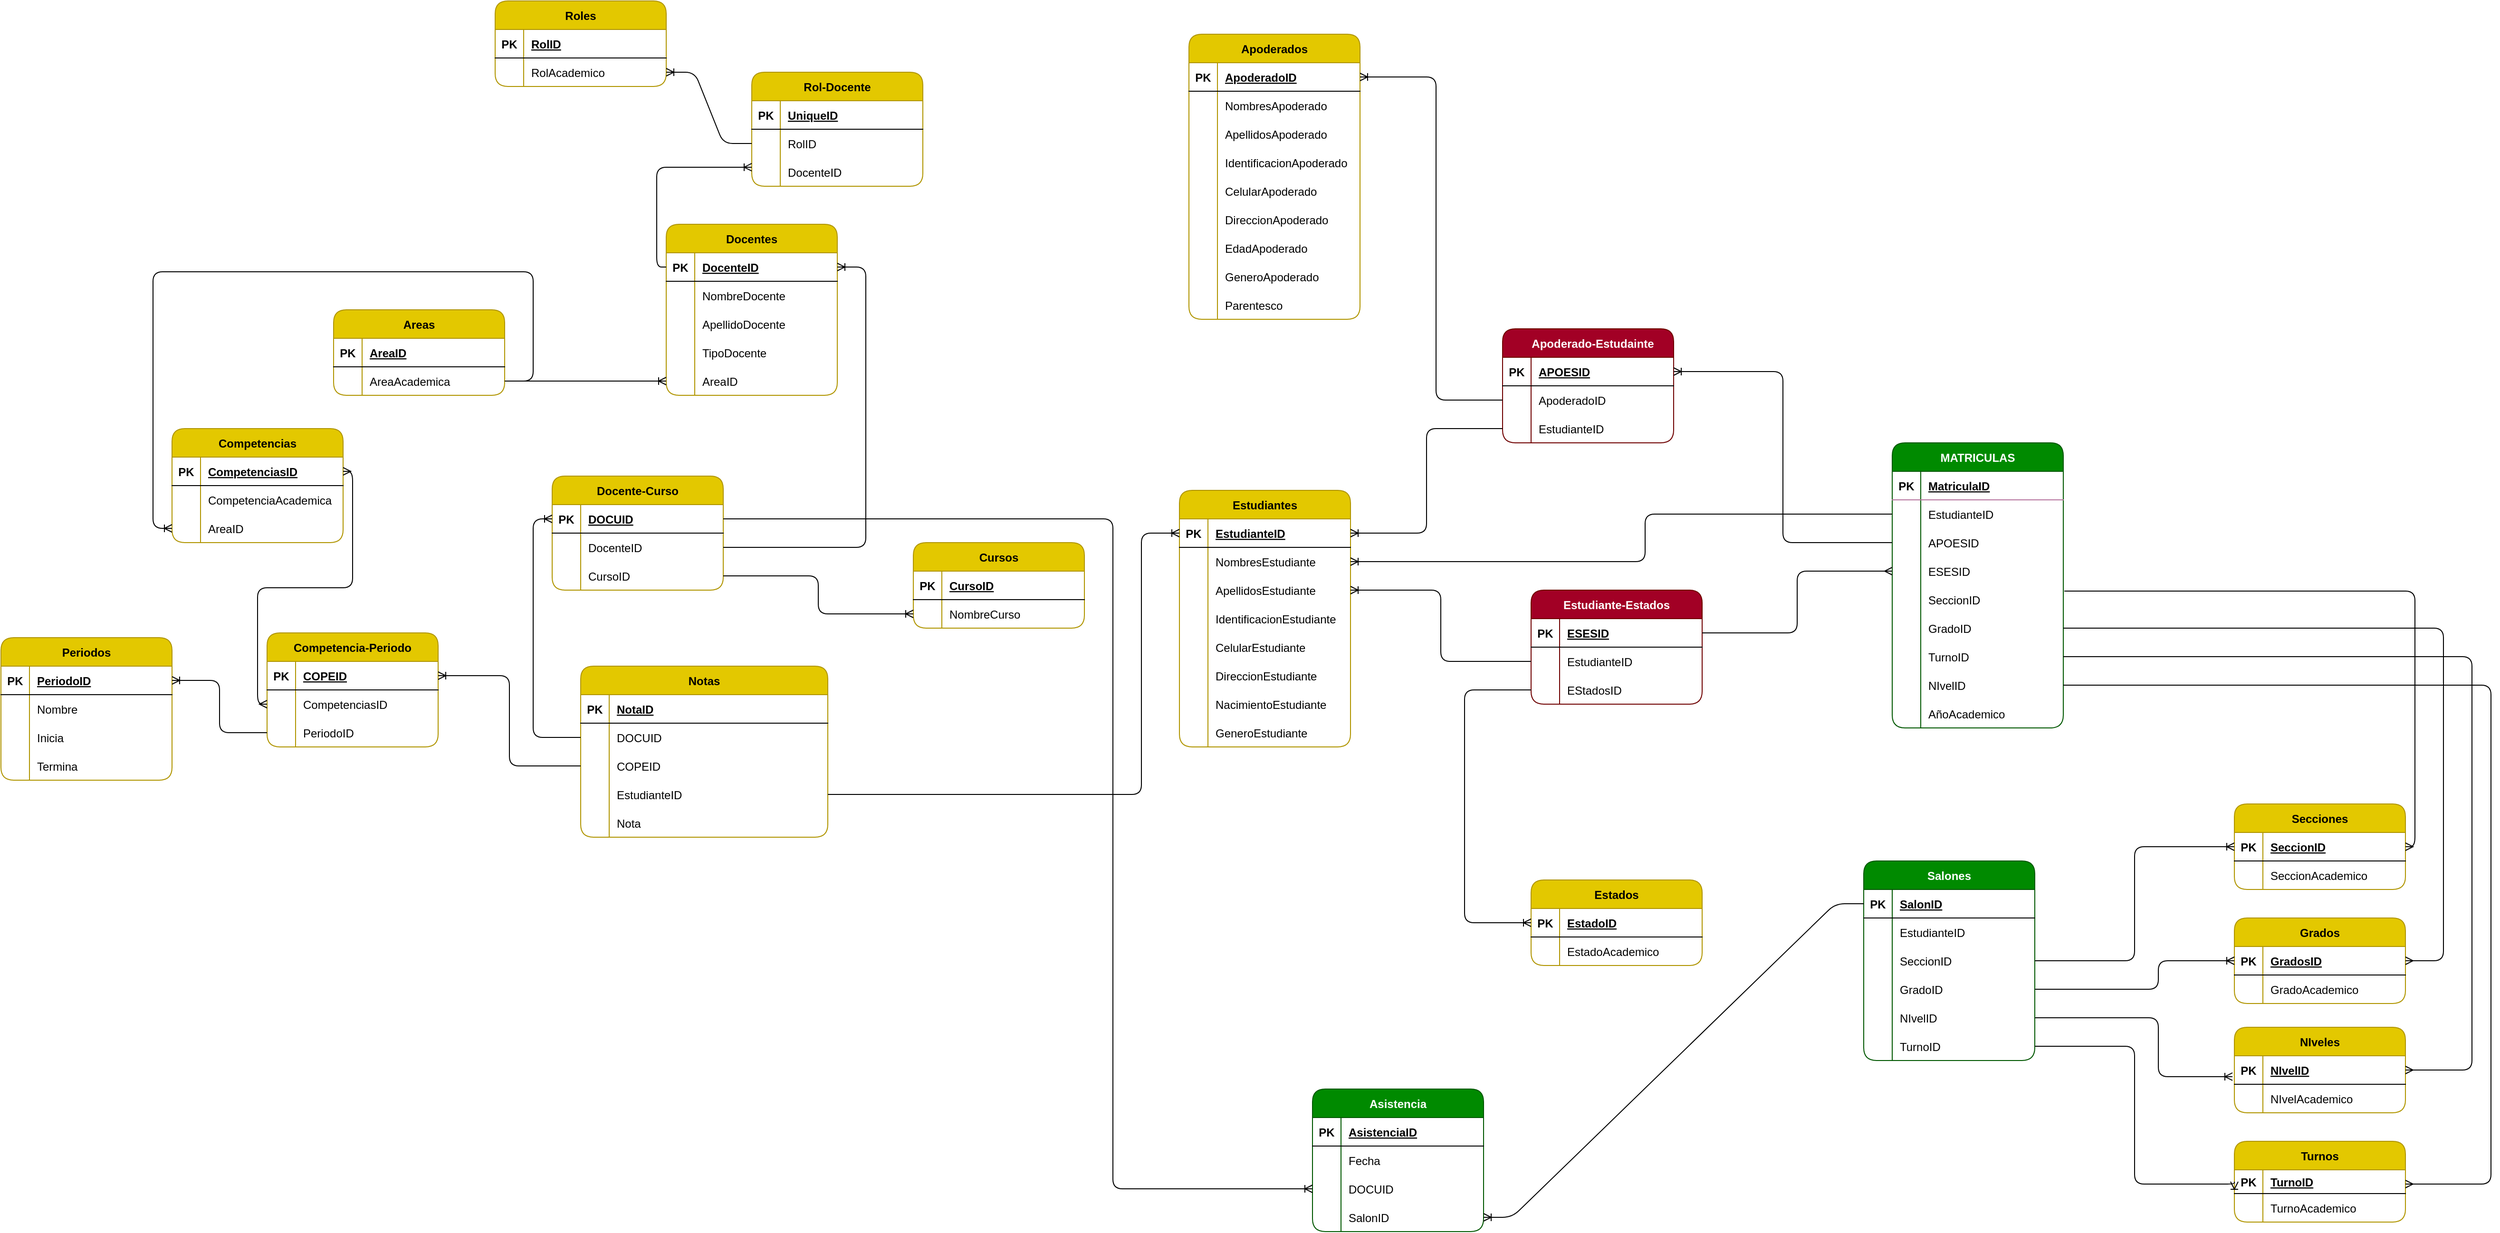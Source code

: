 <mxfile version="20.8.15" type="github">
  <diagram id="R2lEEEUBdFMjLlhIrx00" name="Page-1">
    <mxGraphModel dx="6985" dy="1928" grid="1" gridSize="10" guides="1" tooltips="1" connect="1" arrows="1" fold="1" page="1" pageScale="1" pageWidth="850" pageHeight="1100" math="0" shadow="0" extFonts="Permanent Marker^https://fonts.googleapis.com/css?family=Permanent+Marker">
      <root>
        <mxCell id="0" />
        <mxCell id="1" parent="0" />
        <mxCell id="-F1L6HMMB7wpZ3w5mDAu-1" value="Estudiantes" style="shape=table;startSize=30;container=1;collapsible=1;childLayout=tableLayout;fixedRows=1;rowLines=0;fontStyle=1;align=center;resizeLast=1;rounded=1;fillColor=#e3c800;fontColor=#000000;strokeColor=#B09500;" vertex="1" parent="1">
          <mxGeometry x="-1330" y="1020" width="180" height="270" as="geometry">
            <mxRectangle x="-680" y="855" width="70" height="30" as="alternateBounds" />
          </mxGeometry>
        </mxCell>
        <mxCell id="-F1L6HMMB7wpZ3w5mDAu-2" value="" style="shape=tableRow;horizontal=0;startSize=0;swimlaneHead=0;swimlaneBody=0;fillColor=none;collapsible=0;dropTarget=0;points=[[0,0.5],[1,0.5]];portConstraint=eastwest;top=0;left=0;right=0;bottom=1;rounded=1;" vertex="1" parent="-F1L6HMMB7wpZ3w5mDAu-1">
          <mxGeometry y="30" width="180" height="30" as="geometry" />
        </mxCell>
        <mxCell id="-F1L6HMMB7wpZ3w5mDAu-3" value="PK" style="shape=partialRectangle;connectable=0;fillColor=none;top=0;left=0;bottom=0;right=0;fontStyle=1;overflow=hidden;rounded=1;" vertex="1" parent="-F1L6HMMB7wpZ3w5mDAu-2">
          <mxGeometry width="30" height="30" as="geometry">
            <mxRectangle width="30" height="30" as="alternateBounds" />
          </mxGeometry>
        </mxCell>
        <mxCell id="-F1L6HMMB7wpZ3w5mDAu-4" value="EstudianteID" style="shape=partialRectangle;connectable=0;fillColor=none;top=0;left=0;bottom=0;right=0;align=left;spacingLeft=6;fontStyle=5;overflow=hidden;rounded=1;" vertex="1" parent="-F1L6HMMB7wpZ3w5mDAu-2">
          <mxGeometry x="30" width="150" height="30" as="geometry">
            <mxRectangle width="150" height="30" as="alternateBounds" />
          </mxGeometry>
        </mxCell>
        <mxCell id="-F1L6HMMB7wpZ3w5mDAu-5" value="" style="shape=tableRow;horizontal=0;startSize=0;swimlaneHead=0;swimlaneBody=0;fillColor=none;collapsible=0;dropTarget=0;points=[[0,0.5],[1,0.5]];portConstraint=eastwest;top=0;left=0;right=0;bottom=0;rounded=1;" vertex="1" parent="-F1L6HMMB7wpZ3w5mDAu-1">
          <mxGeometry y="60" width="180" height="30" as="geometry" />
        </mxCell>
        <mxCell id="-F1L6HMMB7wpZ3w5mDAu-6" value="" style="shape=partialRectangle;connectable=0;fillColor=none;top=0;left=0;bottom=0;right=0;editable=1;overflow=hidden;rounded=1;" vertex="1" parent="-F1L6HMMB7wpZ3w5mDAu-5">
          <mxGeometry width="30" height="30" as="geometry">
            <mxRectangle width="30" height="30" as="alternateBounds" />
          </mxGeometry>
        </mxCell>
        <mxCell id="-F1L6HMMB7wpZ3w5mDAu-7" value="NombresEstudiante" style="shape=partialRectangle;connectable=0;fillColor=none;top=0;left=0;bottom=0;right=0;align=left;spacingLeft=6;overflow=hidden;rounded=1;" vertex="1" parent="-F1L6HMMB7wpZ3w5mDAu-5">
          <mxGeometry x="30" width="150" height="30" as="geometry">
            <mxRectangle width="150" height="30" as="alternateBounds" />
          </mxGeometry>
        </mxCell>
        <mxCell id="-F1L6HMMB7wpZ3w5mDAu-8" value="" style="shape=tableRow;horizontal=0;startSize=0;swimlaneHead=0;swimlaneBody=0;fillColor=none;collapsible=0;dropTarget=0;points=[[0,0.5],[1,0.5]];portConstraint=eastwest;top=0;left=0;right=0;bottom=0;rounded=1;" vertex="1" parent="-F1L6HMMB7wpZ3w5mDAu-1">
          <mxGeometry y="90" width="180" height="30" as="geometry" />
        </mxCell>
        <mxCell id="-F1L6HMMB7wpZ3w5mDAu-9" value="" style="shape=partialRectangle;connectable=0;fillColor=none;top=0;left=0;bottom=0;right=0;editable=1;overflow=hidden;rounded=1;" vertex="1" parent="-F1L6HMMB7wpZ3w5mDAu-8">
          <mxGeometry width="30" height="30" as="geometry">
            <mxRectangle width="30" height="30" as="alternateBounds" />
          </mxGeometry>
        </mxCell>
        <mxCell id="-F1L6HMMB7wpZ3w5mDAu-10" value="ApellidosEstudiante" style="shape=partialRectangle;connectable=0;fillColor=none;top=0;left=0;bottom=0;right=0;align=left;spacingLeft=6;overflow=hidden;rounded=1;" vertex="1" parent="-F1L6HMMB7wpZ3w5mDAu-8">
          <mxGeometry x="30" width="150" height="30" as="geometry">
            <mxRectangle width="150" height="30" as="alternateBounds" />
          </mxGeometry>
        </mxCell>
        <mxCell id="-F1L6HMMB7wpZ3w5mDAu-11" value="" style="shape=tableRow;horizontal=0;startSize=0;swimlaneHead=0;swimlaneBody=0;fillColor=none;collapsible=0;dropTarget=0;points=[[0,0.5],[1,0.5]];portConstraint=eastwest;top=0;left=0;right=0;bottom=0;rounded=1;" vertex="1" parent="-F1L6HMMB7wpZ3w5mDAu-1">
          <mxGeometry y="120" width="180" height="30" as="geometry" />
        </mxCell>
        <mxCell id="-F1L6HMMB7wpZ3w5mDAu-12" value="" style="shape=partialRectangle;connectable=0;fillColor=none;top=0;left=0;bottom=0;right=0;editable=1;overflow=hidden;rounded=1;" vertex="1" parent="-F1L6HMMB7wpZ3w5mDAu-11">
          <mxGeometry width="30" height="30" as="geometry">
            <mxRectangle width="30" height="30" as="alternateBounds" />
          </mxGeometry>
        </mxCell>
        <mxCell id="-F1L6HMMB7wpZ3w5mDAu-13" value="IdentificacionEstudiante" style="shape=partialRectangle;connectable=0;fillColor=none;top=0;left=0;bottom=0;right=0;align=left;spacingLeft=6;overflow=hidden;rounded=1;" vertex="1" parent="-F1L6HMMB7wpZ3w5mDAu-11">
          <mxGeometry x="30" width="150" height="30" as="geometry">
            <mxRectangle width="150" height="30" as="alternateBounds" />
          </mxGeometry>
        </mxCell>
        <mxCell id="-F1L6HMMB7wpZ3w5mDAu-14" value="" style="shape=tableRow;horizontal=0;startSize=0;swimlaneHead=0;swimlaneBody=0;fillColor=none;collapsible=0;dropTarget=0;points=[[0,0.5],[1,0.5]];portConstraint=eastwest;top=0;left=0;right=0;bottom=0;rounded=1;" vertex="1" parent="-F1L6HMMB7wpZ3w5mDAu-1">
          <mxGeometry y="150" width="180" height="30" as="geometry" />
        </mxCell>
        <mxCell id="-F1L6HMMB7wpZ3w5mDAu-15" value="" style="shape=partialRectangle;connectable=0;fillColor=none;top=0;left=0;bottom=0;right=0;editable=1;overflow=hidden;rounded=1;" vertex="1" parent="-F1L6HMMB7wpZ3w5mDAu-14">
          <mxGeometry width="30" height="30" as="geometry">
            <mxRectangle width="30" height="30" as="alternateBounds" />
          </mxGeometry>
        </mxCell>
        <mxCell id="-F1L6HMMB7wpZ3w5mDAu-16" value="CelularEstudiante" style="shape=partialRectangle;connectable=0;fillColor=none;top=0;left=0;bottom=0;right=0;align=left;spacingLeft=6;overflow=hidden;rounded=1;" vertex="1" parent="-F1L6HMMB7wpZ3w5mDAu-14">
          <mxGeometry x="30" width="150" height="30" as="geometry">
            <mxRectangle width="150" height="30" as="alternateBounds" />
          </mxGeometry>
        </mxCell>
        <mxCell id="-F1L6HMMB7wpZ3w5mDAu-17" value="" style="shape=tableRow;horizontal=0;startSize=0;swimlaneHead=0;swimlaneBody=0;fillColor=none;collapsible=0;dropTarget=0;points=[[0,0.5],[1,0.5]];portConstraint=eastwest;top=0;left=0;right=0;bottom=0;rounded=1;" vertex="1" parent="-F1L6HMMB7wpZ3w5mDAu-1">
          <mxGeometry y="180" width="180" height="30" as="geometry" />
        </mxCell>
        <mxCell id="-F1L6HMMB7wpZ3w5mDAu-18" value="" style="shape=partialRectangle;connectable=0;fillColor=none;top=0;left=0;bottom=0;right=0;editable=1;overflow=hidden;rounded=1;" vertex="1" parent="-F1L6HMMB7wpZ3w5mDAu-17">
          <mxGeometry width="30" height="30" as="geometry">
            <mxRectangle width="30" height="30" as="alternateBounds" />
          </mxGeometry>
        </mxCell>
        <mxCell id="-F1L6HMMB7wpZ3w5mDAu-19" value="DireccionEstudiante" style="shape=partialRectangle;connectable=0;fillColor=none;top=0;left=0;bottom=0;right=0;align=left;spacingLeft=6;overflow=hidden;rounded=1;" vertex="1" parent="-F1L6HMMB7wpZ3w5mDAu-17">
          <mxGeometry x="30" width="150" height="30" as="geometry">
            <mxRectangle width="150" height="30" as="alternateBounds" />
          </mxGeometry>
        </mxCell>
        <mxCell id="-F1L6HMMB7wpZ3w5mDAu-20" value="" style="shape=tableRow;horizontal=0;startSize=0;swimlaneHead=0;swimlaneBody=0;fillColor=none;collapsible=0;dropTarget=0;points=[[0,0.5],[1,0.5]];portConstraint=eastwest;top=0;left=0;right=0;bottom=0;rounded=1;" vertex="1" parent="-F1L6HMMB7wpZ3w5mDAu-1">
          <mxGeometry y="210" width="180" height="30" as="geometry" />
        </mxCell>
        <mxCell id="-F1L6HMMB7wpZ3w5mDAu-21" value="" style="shape=partialRectangle;connectable=0;fillColor=none;top=0;left=0;bottom=0;right=0;editable=1;overflow=hidden;rounded=1;" vertex="1" parent="-F1L6HMMB7wpZ3w5mDAu-20">
          <mxGeometry width="30" height="30" as="geometry">
            <mxRectangle width="30" height="30" as="alternateBounds" />
          </mxGeometry>
        </mxCell>
        <mxCell id="-F1L6HMMB7wpZ3w5mDAu-22" value="NacimientoEstudiante" style="shape=partialRectangle;connectable=0;fillColor=none;top=0;left=0;bottom=0;right=0;align=left;spacingLeft=6;overflow=hidden;rounded=1;" vertex="1" parent="-F1L6HMMB7wpZ3w5mDAu-20">
          <mxGeometry x="30" width="150" height="30" as="geometry">
            <mxRectangle width="150" height="30" as="alternateBounds" />
          </mxGeometry>
        </mxCell>
        <mxCell id="-F1L6HMMB7wpZ3w5mDAu-23" value="" style="shape=tableRow;horizontal=0;startSize=0;swimlaneHead=0;swimlaneBody=0;fillColor=none;collapsible=0;dropTarget=0;points=[[0,0.5],[1,0.5]];portConstraint=eastwest;top=0;left=0;right=0;bottom=0;rounded=1;" vertex="1" parent="-F1L6HMMB7wpZ3w5mDAu-1">
          <mxGeometry y="240" width="180" height="30" as="geometry" />
        </mxCell>
        <mxCell id="-F1L6HMMB7wpZ3w5mDAu-24" value="" style="shape=partialRectangle;connectable=0;fillColor=none;top=0;left=0;bottom=0;right=0;editable=1;overflow=hidden;rounded=1;" vertex="1" parent="-F1L6HMMB7wpZ3w5mDAu-23">
          <mxGeometry width="30" height="30" as="geometry">
            <mxRectangle width="30" height="30" as="alternateBounds" />
          </mxGeometry>
        </mxCell>
        <mxCell id="-F1L6HMMB7wpZ3w5mDAu-25" value="GeneroEstudiante" style="shape=partialRectangle;connectable=0;fillColor=none;top=0;left=0;bottom=0;right=0;align=left;spacingLeft=6;overflow=hidden;rounded=1;" vertex="1" parent="-F1L6HMMB7wpZ3w5mDAu-23">
          <mxGeometry x="30" width="150" height="30" as="geometry">
            <mxRectangle width="150" height="30" as="alternateBounds" />
          </mxGeometry>
        </mxCell>
        <mxCell id="-F1L6HMMB7wpZ3w5mDAu-26" value="Apoderados" style="shape=table;startSize=30;container=1;collapsible=1;childLayout=tableLayout;fixedRows=1;rowLines=0;fontStyle=1;align=center;resizeLast=1;fillColor=#e3c800;rounded=1;fontColor=#000000;strokeColor=#B09500;" vertex="1" parent="1">
          <mxGeometry x="-1320" y="540" width="180" height="300" as="geometry">
            <mxRectangle x="-1610" y="500" width="70" height="30" as="alternateBounds" />
          </mxGeometry>
        </mxCell>
        <mxCell id="-F1L6HMMB7wpZ3w5mDAu-27" value="" style="shape=tableRow;horizontal=0;startSize=0;swimlaneHead=0;swimlaneBody=0;fillColor=none;collapsible=0;dropTarget=0;points=[[0,0.5],[1,0.5]];portConstraint=eastwest;top=0;left=0;right=0;bottom=1;rounded=1;" vertex="1" parent="-F1L6HMMB7wpZ3w5mDAu-26">
          <mxGeometry y="30" width="180" height="30" as="geometry" />
        </mxCell>
        <mxCell id="-F1L6HMMB7wpZ3w5mDAu-28" value="PK" style="shape=partialRectangle;connectable=0;fillColor=none;top=0;left=0;bottom=0;right=0;fontStyle=1;overflow=hidden;rounded=1;" vertex="1" parent="-F1L6HMMB7wpZ3w5mDAu-27">
          <mxGeometry width="30" height="30" as="geometry">
            <mxRectangle width="30" height="30" as="alternateBounds" />
          </mxGeometry>
        </mxCell>
        <mxCell id="-F1L6HMMB7wpZ3w5mDAu-29" value="ApoderadoID" style="shape=partialRectangle;connectable=0;fillColor=none;top=0;left=0;bottom=0;right=0;align=left;spacingLeft=6;fontStyle=5;overflow=hidden;rounded=1;" vertex="1" parent="-F1L6HMMB7wpZ3w5mDAu-27">
          <mxGeometry x="30" width="150" height="30" as="geometry">
            <mxRectangle width="150" height="30" as="alternateBounds" />
          </mxGeometry>
        </mxCell>
        <mxCell id="-F1L6HMMB7wpZ3w5mDAu-30" value="" style="shape=tableRow;horizontal=0;startSize=0;swimlaneHead=0;swimlaneBody=0;fillColor=none;collapsible=0;dropTarget=0;points=[[0,0.5],[1,0.5]];portConstraint=eastwest;top=0;left=0;right=0;bottom=0;rounded=1;" vertex="1" parent="-F1L6HMMB7wpZ3w5mDAu-26">
          <mxGeometry y="60" width="180" height="30" as="geometry" />
        </mxCell>
        <mxCell id="-F1L6HMMB7wpZ3w5mDAu-31" value="" style="shape=partialRectangle;connectable=0;fillColor=none;top=0;left=0;bottom=0;right=0;editable=1;overflow=hidden;rounded=1;" vertex="1" parent="-F1L6HMMB7wpZ3w5mDAu-30">
          <mxGeometry width="30" height="30" as="geometry">
            <mxRectangle width="30" height="30" as="alternateBounds" />
          </mxGeometry>
        </mxCell>
        <mxCell id="-F1L6HMMB7wpZ3w5mDAu-32" value="NombresApoderado" style="shape=partialRectangle;connectable=0;fillColor=none;top=0;left=0;bottom=0;right=0;align=left;spacingLeft=6;overflow=hidden;rounded=1;" vertex="1" parent="-F1L6HMMB7wpZ3w5mDAu-30">
          <mxGeometry x="30" width="150" height="30" as="geometry">
            <mxRectangle width="150" height="30" as="alternateBounds" />
          </mxGeometry>
        </mxCell>
        <mxCell id="-F1L6HMMB7wpZ3w5mDAu-33" value="" style="shape=tableRow;horizontal=0;startSize=0;swimlaneHead=0;swimlaneBody=0;fillColor=none;collapsible=0;dropTarget=0;points=[[0,0.5],[1,0.5]];portConstraint=eastwest;top=0;left=0;right=0;bottom=0;rounded=1;" vertex="1" parent="-F1L6HMMB7wpZ3w5mDAu-26">
          <mxGeometry y="90" width="180" height="30" as="geometry" />
        </mxCell>
        <mxCell id="-F1L6HMMB7wpZ3w5mDAu-34" value="" style="shape=partialRectangle;connectable=0;fillColor=none;top=0;left=0;bottom=0;right=0;editable=1;overflow=hidden;rounded=1;" vertex="1" parent="-F1L6HMMB7wpZ3w5mDAu-33">
          <mxGeometry width="30" height="30" as="geometry">
            <mxRectangle width="30" height="30" as="alternateBounds" />
          </mxGeometry>
        </mxCell>
        <mxCell id="-F1L6HMMB7wpZ3w5mDAu-35" value="ApellidosApoderado" style="shape=partialRectangle;connectable=0;fillColor=none;top=0;left=0;bottom=0;right=0;align=left;spacingLeft=6;overflow=hidden;rounded=1;" vertex="1" parent="-F1L6HMMB7wpZ3w5mDAu-33">
          <mxGeometry x="30" width="150" height="30" as="geometry">
            <mxRectangle width="150" height="30" as="alternateBounds" />
          </mxGeometry>
        </mxCell>
        <mxCell id="-F1L6HMMB7wpZ3w5mDAu-36" value="" style="shape=tableRow;horizontal=0;startSize=0;swimlaneHead=0;swimlaneBody=0;fillColor=none;collapsible=0;dropTarget=0;points=[[0,0.5],[1,0.5]];portConstraint=eastwest;top=0;left=0;right=0;bottom=0;rounded=1;" vertex="1" parent="-F1L6HMMB7wpZ3w5mDAu-26">
          <mxGeometry y="120" width="180" height="30" as="geometry" />
        </mxCell>
        <mxCell id="-F1L6HMMB7wpZ3w5mDAu-37" value="" style="shape=partialRectangle;connectable=0;fillColor=none;top=0;left=0;bottom=0;right=0;editable=1;overflow=hidden;rounded=1;" vertex="1" parent="-F1L6HMMB7wpZ3w5mDAu-36">
          <mxGeometry width="30" height="30" as="geometry">
            <mxRectangle width="30" height="30" as="alternateBounds" />
          </mxGeometry>
        </mxCell>
        <mxCell id="-F1L6HMMB7wpZ3w5mDAu-38" value="IdentificacionApoderado" style="shape=partialRectangle;connectable=0;fillColor=none;top=0;left=0;bottom=0;right=0;align=left;spacingLeft=6;overflow=hidden;rounded=1;" vertex="1" parent="-F1L6HMMB7wpZ3w5mDAu-36">
          <mxGeometry x="30" width="150" height="30" as="geometry">
            <mxRectangle width="150" height="30" as="alternateBounds" />
          </mxGeometry>
        </mxCell>
        <mxCell id="-F1L6HMMB7wpZ3w5mDAu-39" value="" style="shape=tableRow;horizontal=0;startSize=0;swimlaneHead=0;swimlaneBody=0;fillColor=none;collapsible=0;dropTarget=0;points=[[0,0.5],[1,0.5]];portConstraint=eastwest;top=0;left=0;right=0;bottom=0;rounded=1;" vertex="1" parent="-F1L6HMMB7wpZ3w5mDAu-26">
          <mxGeometry y="150" width="180" height="30" as="geometry" />
        </mxCell>
        <mxCell id="-F1L6HMMB7wpZ3w5mDAu-40" value="" style="shape=partialRectangle;connectable=0;fillColor=none;top=0;left=0;bottom=0;right=0;editable=1;overflow=hidden;rounded=1;" vertex="1" parent="-F1L6HMMB7wpZ3w5mDAu-39">
          <mxGeometry width="30" height="30" as="geometry">
            <mxRectangle width="30" height="30" as="alternateBounds" />
          </mxGeometry>
        </mxCell>
        <mxCell id="-F1L6HMMB7wpZ3w5mDAu-41" value="CelularApoderado" style="shape=partialRectangle;connectable=0;fillColor=none;top=0;left=0;bottom=0;right=0;align=left;spacingLeft=6;overflow=hidden;rounded=1;" vertex="1" parent="-F1L6HMMB7wpZ3w5mDAu-39">
          <mxGeometry x="30" width="150" height="30" as="geometry">
            <mxRectangle width="150" height="30" as="alternateBounds" />
          </mxGeometry>
        </mxCell>
        <mxCell id="-F1L6HMMB7wpZ3w5mDAu-42" value="" style="shape=tableRow;horizontal=0;startSize=0;swimlaneHead=0;swimlaneBody=0;fillColor=none;collapsible=0;dropTarget=0;points=[[0,0.5],[1,0.5]];portConstraint=eastwest;top=0;left=0;right=0;bottom=0;rounded=1;" vertex="1" parent="-F1L6HMMB7wpZ3w5mDAu-26">
          <mxGeometry y="180" width="180" height="30" as="geometry" />
        </mxCell>
        <mxCell id="-F1L6HMMB7wpZ3w5mDAu-43" value="" style="shape=partialRectangle;connectable=0;fillColor=none;top=0;left=0;bottom=0;right=0;editable=1;overflow=hidden;rounded=1;" vertex="1" parent="-F1L6HMMB7wpZ3w5mDAu-42">
          <mxGeometry width="30" height="30" as="geometry">
            <mxRectangle width="30" height="30" as="alternateBounds" />
          </mxGeometry>
        </mxCell>
        <mxCell id="-F1L6HMMB7wpZ3w5mDAu-44" value="DireccionApoderado" style="shape=partialRectangle;connectable=0;fillColor=none;top=0;left=0;bottom=0;right=0;align=left;spacingLeft=6;overflow=hidden;rounded=1;" vertex="1" parent="-F1L6HMMB7wpZ3w5mDAu-42">
          <mxGeometry x="30" width="150" height="30" as="geometry">
            <mxRectangle width="150" height="30" as="alternateBounds" />
          </mxGeometry>
        </mxCell>
        <mxCell id="-F1L6HMMB7wpZ3w5mDAu-45" value="" style="shape=tableRow;horizontal=0;startSize=0;swimlaneHead=0;swimlaneBody=0;fillColor=none;collapsible=0;dropTarget=0;points=[[0,0.5],[1,0.5]];portConstraint=eastwest;top=0;left=0;right=0;bottom=0;rounded=1;" vertex="1" parent="-F1L6HMMB7wpZ3w5mDAu-26">
          <mxGeometry y="210" width="180" height="30" as="geometry" />
        </mxCell>
        <mxCell id="-F1L6HMMB7wpZ3w5mDAu-46" value="" style="shape=partialRectangle;connectable=0;fillColor=none;top=0;left=0;bottom=0;right=0;editable=1;overflow=hidden;rounded=1;" vertex="1" parent="-F1L6HMMB7wpZ3w5mDAu-45">
          <mxGeometry width="30" height="30" as="geometry">
            <mxRectangle width="30" height="30" as="alternateBounds" />
          </mxGeometry>
        </mxCell>
        <mxCell id="-F1L6HMMB7wpZ3w5mDAu-47" value="EdadApoderado" style="shape=partialRectangle;connectable=0;fillColor=none;top=0;left=0;bottom=0;right=0;align=left;spacingLeft=6;overflow=hidden;rounded=1;" vertex="1" parent="-F1L6HMMB7wpZ3w5mDAu-45">
          <mxGeometry x="30" width="150" height="30" as="geometry">
            <mxRectangle width="150" height="30" as="alternateBounds" />
          </mxGeometry>
        </mxCell>
        <mxCell id="-F1L6HMMB7wpZ3w5mDAu-48" value="" style="shape=tableRow;horizontal=0;startSize=0;swimlaneHead=0;swimlaneBody=0;fillColor=none;collapsible=0;dropTarget=0;points=[[0,0.5],[1,0.5]];portConstraint=eastwest;top=0;left=0;right=0;bottom=0;rounded=1;" vertex="1" parent="-F1L6HMMB7wpZ3w5mDAu-26">
          <mxGeometry y="240" width="180" height="30" as="geometry" />
        </mxCell>
        <mxCell id="-F1L6HMMB7wpZ3w5mDAu-49" value="" style="shape=partialRectangle;connectable=0;fillColor=none;top=0;left=0;bottom=0;right=0;editable=1;overflow=hidden;rounded=1;" vertex="1" parent="-F1L6HMMB7wpZ3w5mDAu-48">
          <mxGeometry width="30" height="30" as="geometry">
            <mxRectangle width="30" height="30" as="alternateBounds" />
          </mxGeometry>
        </mxCell>
        <mxCell id="-F1L6HMMB7wpZ3w5mDAu-50" value="GeneroApoderado" style="shape=partialRectangle;connectable=0;fillColor=none;top=0;left=0;bottom=0;right=0;align=left;spacingLeft=6;overflow=hidden;rounded=1;" vertex="1" parent="-F1L6HMMB7wpZ3w5mDAu-48">
          <mxGeometry x="30" width="150" height="30" as="geometry">
            <mxRectangle width="150" height="30" as="alternateBounds" />
          </mxGeometry>
        </mxCell>
        <mxCell id="-F1L6HMMB7wpZ3w5mDAu-51" value="" style="shape=tableRow;horizontal=0;startSize=0;swimlaneHead=0;swimlaneBody=0;fillColor=none;collapsible=0;dropTarget=0;points=[[0,0.5],[1,0.5]];portConstraint=eastwest;top=0;left=0;right=0;bottom=0;rounded=1;" vertex="1" parent="-F1L6HMMB7wpZ3w5mDAu-26">
          <mxGeometry y="270" width="180" height="30" as="geometry" />
        </mxCell>
        <mxCell id="-F1L6HMMB7wpZ3w5mDAu-52" value="" style="shape=partialRectangle;connectable=0;fillColor=none;top=0;left=0;bottom=0;right=0;editable=1;overflow=hidden;rounded=1;" vertex="1" parent="-F1L6HMMB7wpZ3w5mDAu-51">
          <mxGeometry width="30" height="30" as="geometry">
            <mxRectangle width="30" height="30" as="alternateBounds" />
          </mxGeometry>
        </mxCell>
        <mxCell id="-F1L6HMMB7wpZ3w5mDAu-53" value="Parentesco" style="shape=partialRectangle;connectable=0;fillColor=none;top=0;left=0;bottom=0;right=0;align=left;spacingLeft=6;overflow=hidden;rounded=1;" vertex="1" parent="-F1L6HMMB7wpZ3w5mDAu-51">
          <mxGeometry x="30" width="150" height="30" as="geometry">
            <mxRectangle width="150" height="30" as="alternateBounds" />
          </mxGeometry>
        </mxCell>
        <mxCell id="-F1L6HMMB7wpZ3w5mDAu-54" value="Cursos" style="shape=table;startSize=30;container=1;collapsible=1;childLayout=tableLayout;fixedRows=1;rowLines=0;fontStyle=1;align=center;resizeLast=1;rounded=1;fillColor=#e3c800;fontColor=#000000;strokeColor=#B09500;" vertex="1" parent="1">
          <mxGeometry x="-1610" y="1075" width="180" height="90" as="geometry">
            <mxRectangle x="-680" y="855" width="70" height="30" as="alternateBounds" />
          </mxGeometry>
        </mxCell>
        <mxCell id="-F1L6HMMB7wpZ3w5mDAu-55" value="" style="shape=tableRow;horizontal=0;startSize=0;swimlaneHead=0;swimlaneBody=0;fillColor=none;collapsible=0;dropTarget=0;points=[[0,0.5],[1,0.5]];portConstraint=eastwest;top=0;left=0;right=0;bottom=1;rounded=1;" vertex="1" parent="-F1L6HMMB7wpZ3w5mDAu-54">
          <mxGeometry y="30" width="180" height="30" as="geometry" />
        </mxCell>
        <mxCell id="-F1L6HMMB7wpZ3w5mDAu-56" value="PK" style="shape=partialRectangle;connectable=0;fillColor=none;top=0;left=0;bottom=0;right=0;fontStyle=1;overflow=hidden;rounded=1;" vertex="1" parent="-F1L6HMMB7wpZ3w5mDAu-55">
          <mxGeometry width="30" height="30" as="geometry">
            <mxRectangle width="30" height="30" as="alternateBounds" />
          </mxGeometry>
        </mxCell>
        <mxCell id="-F1L6HMMB7wpZ3w5mDAu-57" value="CursoID" style="shape=partialRectangle;connectable=0;fillColor=none;top=0;left=0;bottom=0;right=0;align=left;spacingLeft=6;fontStyle=5;overflow=hidden;rounded=1;" vertex="1" parent="-F1L6HMMB7wpZ3w5mDAu-55">
          <mxGeometry x="30" width="150" height="30" as="geometry">
            <mxRectangle width="150" height="30" as="alternateBounds" />
          </mxGeometry>
        </mxCell>
        <mxCell id="-F1L6HMMB7wpZ3w5mDAu-58" value="" style="shape=tableRow;horizontal=0;startSize=0;swimlaneHead=0;swimlaneBody=0;fillColor=none;collapsible=0;dropTarget=0;points=[[0,0.5],[1,0.5]];portConstraint=eastwest;top=0;left=0;right=0;bottom=0;rounded=1;" vertex="1" parent="-F1L6HMMB7wpZ3w5mDAu-54">
          <mxGeometry y="60" width="180" height="30" as="geometry" />
        </mxCell>
        <mxCell id="-F1L6HMMB7wpZ3w5mDAu-59" value="" style="shape=partialRectangle;connectable=0;fillColor=none;top=0;left=0;bottom=0;right=0;editable=1;overflow=hidden;rounded=1;" vertex="1" parent="-F1L6HMMB7wpZ3w5mDAu-58">
          <mxGeometry width="30" height="30" as="geometry">
            <mxRectangle width="30" height="30" as="alternateBounds" />
          </mxGeometry>
        </mxCell>
        <mxCell id="-F1L6HMMB7wpZ3w5mDAu-60" value="NombreCurso" style="shape=partialRectangle;connectable=0;fillColor=none;top=0;left=0;bottom=0;right=0;align=left;spacingLeft=6;overflow=hidden;rounded=1;" vertex="1" parent="-F1L6HMMB7wpZ3w5mDAu-58">
          <mxGeometry x="30" width="150" height="30" as="geometry">
            <mxRectangle width="150" height="30" as="alternateBounds" />
          </mxGeometry>
        </mxCell>
        <mxCell id="-F1L6HMMB7wpZ3w5mDAu-61" value="Docentes" style="shape=table;startSize=30;container=1;collapsible=1;childLayout=tableLayout;fixedRows=1;rowLines=0;fontStyle=1;align=center;resizeLast=1;rounded=1;fillColor=#e3c800;fontColor=#000000;strokeColor=#B09500;" vertex="1" parent="1">
          <mxGeometry x="-1870" y="740" width="180" height="180" as="geometry">
            <mxRectangle x="-680" y="855" width="70" height="30" as="alternateBounds" />
          </mxGeometry>
        </mxCell>
        <mxCell id="-F1L6HMMB7wpZ3w5mDAu-62" value="" style="shape=tableRow;horizontal=0;startSize=0;swimlaneHead=0;swimlaneBody=0;fillColor=none;collapsible=0;dropTarget=0;points=[[0,0.5],[1,0.5]];portConstraint=eastwest;top=0;left=0;right=0;bottom=1;rounded=1;" vertex="1" parent="-F1L6HMMB7wpZ3w5mDAu-61">
          <mxGeometry y="30" width="180" height="30" as="geometry" />
        </mxCell>
        <mxCell id="-F1L6HMMB7wpZ3w5mDAu-63" value="PK" style="shape=partialRectangle;connectable=0;fillColor=none;top=0;left=0;bottom=0;right=0;fontStyle=1;overflow=hidden;rounded=1;" vertex="1" parent="-F1L6HMMB7wpZ3w5mDAu-62">
          <mxGeometry width="30" height="30" as="geometry">
            <mxRectangle width="30" height="30" as="alternateBounds" />
          </mxGeometry>
        </mxCell>
        <mxCell id="-F1L6HMMB7wpZ3w5mDAu-64" value="DocenteID" style="shape=partialRectangle;connectable=0;fillColor=none;top=0;left=0;bottom=0;right=0;align=left;spacingLeft=6;fontStyle=5;overflow=hidden;rounded=1;" vertex="1" parent="-F1L6HMMB7wpZ3w5mDAu-62">
          <mxGeometry x="30" width="150" height="30" as="geometry">
            <mxRectangle width="150" height="30" as="alternateBounds" />
          </mxGeometry>
        </mxCell>
        <mxCell id="-F1L6HMMB7wpZ3w5mDAu-65" value="" style="shape=tableRow;horizontal=0;startSize=0;swimlaneHead=0;swimlaneBody=0;fillColor=none;collapsible=0;dropTarget=0;points=[[0,0.5],[1,0.5]];portConstraint=eastwest;top=0;left=0;right=0;bottom=0;rounded=1;" vertex="1" parent="-F1L6HMMB7wpZ3w5mDAu-61">
          <mxGeometry y="60" width="180" height="30" as="geometry" />
        </mxCell>
        <mxCell id="-F1L6HMMB7wpZ3w5mDAu-66" value="" style="shape=partialRectangle;connectable=0;fillColor=none;top=0;left=0;bottom=0;right=0;editable=1;overflow=hidden;rounded=1;" vertex="1" parent="-F1L6HMMB7wpZ3w5mDAu-65">
          <mxGeometry width="30" height="30" as="geometry">
            <mxRectangle width="30" height="30" as="alternateBounds" />
          </mxGeometry>
        </mxCell>
        <mxCell id="-F1L6HMMB7wpZ3w5mDAu-67" value="NombreDocente" style="shape=partialRectangle;connectable=0;fillColor=none;top=0;left=0;bottom=0;right=0;align=left;spacingLeft=6;overflow=hidden;rounded=1;" vertex="1" parent="-F1L6HMMB7wpZ3w5mDAu-65">
          <mxGeometry x="30" width="150" height="30" as="geometry">
            <mxRectangle width="150" height="30" as="alternateBounds" />
          </mxGeometry>
        </mxCell>
        <mxCell id="-F1L6HMMB7wpZ3w5mDAu-68" value="" style="shape=tableRow;horizontal=0;startSize=0;swimlaneHead=0;swimlaneBody=0;fillColor=none;collapsible=0;dropTarget=0;points=[[0,0.5],[1,0.5]];portConstraint=eastwest;top=0;left=0;right=0;bottom=0;rounded=1;" vertex="1" parent="-F1L6HMMB7wpZ3w5mDAu-61">
          <mxGeometry y="90" width="180" height="30" as="geometry" />
        </mxCell>
        <mxCell id="-F1L6HMMB7wpZ3w5mDAu-69" value="" style="shape=partialRectangle;connectable=0;fillColor=none;top=0;left=0;bottom=0;right=0;editable=1;overflow=hidden;rounded=1;" vertex="1" parent="-F1L6HMMB7wpZ3w5mDAu-68">
          <mxGeometry width="30" height="30" as="geometry">
            <mxRectangle width="30" height="30" as="alternateBounds" />
          </mxGeometry>
        </mxCell>
        <mxCell id="-F1L6HMMB7wpZ3w5mDAu-70" value="ApellidoDocente" style="shape=partialRectangle;connectable=0;fillColor=none;top=0;left=0;bottom=0;right=0;align=left;spacingLeft=6;overflow=hidden;rounded=1;" vertex="1" parent="-F1L6HMMB7wpZ3w5mDAu-68">
          <mxGeometry x="30" width="150" height="30" as="geometry">
            <mxRectangle width="150" height="30" as="alternateBounds" />
          </mxGeometry>
        </mxCell>
        <mxCell id="-F1L6HMMB7wpZ3w5mDAu-71" value="" style="shape=tableRow;horizontal=0;startSize=0;swimlaneHead=0;swimlaneBody=0;fillColor=none;collapsible=0;dropTarget=0;points=[[0,0.5],[1,0.5]];portConstraint=eastwest;top=0;left=0;right=0;bottom=0;rounded=1;" vertex="1" parent="-F1L6HMMB7wpZ3w5mDAu-61">
          <mxGeometry y="120" width="180" height="30" as="geometry" />
        </mxCell>
        <mxCell id="-F1L6HMMB7wpZ3w5mDAu-72" value="" style="shape=partialRectangle;connectable=0;fillColor=none;top=0;left=0;bottom=0;right=0;editable=1;overflow=hidden;rounded=1;" vertex="1" parent="-F1L6HMMB7wpZ3w5mDAu-71">
          <mxGeometry width="30" height="30" as="geometry">
            <mxRectangle width="30" height="30" as="alternateBounds" />
          </mxGeometry>
        </mxCell>
        <mxCell id="-F1L6HMMB7wpZ3w5mDAu-73" value="TipoDocente" style="shape=partialRectangle;connectable=0;fillColor=none;top=0;left=0;bottom=0;right=0;align=left;spacingLeft=6;overflow=hidden;rounded=1;" vertex="1" parent="-F1L6HMMB7wpZ3w5mDAu-71">
          <mxGeometry x="30" width="150" height="30" as="geometry">
            <mxRectangle width="150" height="30" as="alternateBounds" />
          </mxGeometry>
        </mxCell>
        <mxCell id="-F1L6HMMB7wpZ3w5mDAu-74" value="" style="shape=tableRow;horizontal=0;startSize=0;swimlaneHead=0;swimlaneBody=0;fillColor=none;collapsible=0;dropTarget=0;points=[[0,0.5],[1,0.5]];portConstraint=eastwest;top=0;left=0;right=0;bottom=0;rounded=1;" vertex="1" parent="-F1L6HMMB7wpZ3w5mDAu-61">
          <mxGeometry y="150" width="180" height="30" as="geometry" />
        </mxCell>
        <mxCell id="-F1L6HMMB7wpZ3w5mDAu-75" value="" style="shape=partialRectangle;connectable=0;fillColor=none;top=0;left=0;bottom=0;right=0;editable=1;overflow=hidden;rounded=1;" vertex="1" parent="-F1L6HMMB7wpZ3w5mDAu-74">
          <mxGeometry width="30" height="30" as="geometry">
            <mxRectangle width="30" height="30" as="alternateBounds" />
          </mxGeometry>
        </mxCell>
        <mxCell id="-F1L6HMMB7wpZ3w5mDAu-76" value="AreaID" style="shape=partialRectangle;connectable=0;fillColor=none;top=0;left=0;bottom=0;right=0;align=left;spacingLeft=6;overflow=hidden;rounded=1;" vertex="1" parent="-F1L6HMMB7wpZ3w5mDAu-74">
          <mxGeometry x="30" width="150" height="30" as="geometry">
            <mxRectangle width="150" height="30" as="alternateBounds" />
          </mxGeometry>
        </mxCell>
        <mxCell id="-F1L6HMMB7wpZ3w5mDAu-77" value="Grados" style="shape=table;startSize=30;container=1;collapsible=1;childLayout=tableLayout;fixedRows=1;rowLines=0;fontStyle=1;align=center;resizeLast=1;fillColor=#e3c800;rounded=1;fontColor=#000000;strokeColor=#B09500;" vertex="1" parent="1">
          <mxGeometry x="-220" y="1470" width="180" height="90" as="geometry" />
        </mxCell>
        <mxCell id="-F1L6HMMB7wpZ3w5mDAu-78" value="" style="shape=tableRow;horizontal=0;startSize=0;swimlaneHead=0;swimlaneBody=0;fillColor=none;collapsible=0;dropTarget=0;points=[[0,0.5],[1,0.5]];portConstraint=eastwest;top=0;left=0;right=0;bottom=1;rounded=1;" vertex="1" parent="-F1L6HMMB7wpZ3w5mDAu-77">
          <mxGeometry y="30" width="180" height="30" as="geometry" />
        </mxCell>
        <mxCell id="-F1L6HMMB7wpZ3w5mDAu-79" value="PK" style="shape=partialRectangle;connectable=0;fillColor=none;top=0;left=0;bottom=0;right=0;fontStyle=1;overflow=hidden;rounded=1;" vertex="1" parent="-F1L6HMMB7wpZ3w5mDAu-78">
          <mxGeometry width="30" height="30" as="geometry">
            <mxRectangle width="30" height="30" as="alternateBounds" />
          </mxGeometry>
        </mxCell>
        <mxCell id="-F1L6HMMB7wpZ3w5mDAu-80" value="GradosID" style="shape=partialRectangle;connectable=0;fillColor=none;top=0;left=0;bottom=0;right=0;align=left;spacingLeft=6;fontStyle=5;overflow=hidden;rounded=1;" vertex="1" parent="-F1L6HMMB7wpZ3w5mDAu-78">
          <mxGeometry x="30" width="150" height="30" as="geometry">
            <mxRectangle width="150" height="30" as="alternateBounds" />
          </mxGeometry>
        </mxCell>
        <mxCell id="-F1L6HMMB7wpZ3w5mDAu-81" value="" style="shape=tableRow;horizontal=0;startSize=0;swimlaneHead=0;swimlaneBody=0;fillColor=none;collapsible=0;dropTarget=0;points=[[0,0.5],[1,0.5]];portConstraint=eastwest;top=0;left=0;right=0;bottom=0;rounded=1;" vertex="1" parent="-F1L6HMMB7wpZ3w5mDAu-77">
          <mxGeometry y="60" width="180" height="30" as="geometry" />
        </mxCell>
        <mxCell id="-F1L6HMMB7wpZ3w5mDAu-82" value="" style="shape=partialRectangle;connectable=0;fillColor=none;top=0;left=0;bottom=0;right=0;editable=1;overflow=hidden;rounded=1;" vertex="1" parent="-F1L6HMMB7wpZ3w5mDAu-81">
          <mxGeometry width="30" height="30" as="geometry">
            <mxRectangle width="30" height="30" as="alternateBounds" />
          </mxGeometry>
        </mxCell>
        <mxCell id="-F1L6HMMB7wpZ3w5mDAu-83" value="GradoAcademico" style="shape=partialRectangle;connectable=0;fillColor=none;top=0;left=0;bottom=0;right=0;align=left;spacingLeft=6;overflow=hidden;rounded=1;" vertex="1" parent="-F1L6HMMB7wpZ3w5mDAu-81">
          <mxGeometry x="30" width="150" height="30" as="geometry">
            <mxRectangle width="150" height="30" as="alternateBounds" />
          </mxGeometry>
        </mxCell>
        <mxCell id="-F1L6HMMB7wpZ3w5mDAu-84" value="NIveles" style="shape=table;startSize=30;container=1;collapsible=1;childLayout=tableLayout;fixedRows=1;rowLines=0;fontStyle=1;align=center;resizeLast=1;fillColor=#e3c800;rounded=1;fontColor=#000000;strokeColor=#B09500;" vertex="1" parent="1">
          <mxGeometry x="-220" y="1585" width="180" height="90" as="geometry" />
        </mxCell>
        <mxCell id="-F1L6HMMB7wpZ3w5mDAu-85" value="" style="shape=tableRow;horizontal=0;startSize=0;swimlaneHead=0;swimlaneBody=0;fillColor=none;collapsible=0;dropTarget=0;points=[[0,0.5],[1,0.5]];portConstraint=eastwest;top=0;left=0;right=0;bottom=1;rounded=1;" vertex="1" parent="-F1L6HMMB7wpZ3w5mDAu-84">
          <mxGeometry y="30" width="180" height="30" as="geometry" />
        </mxCell>
        <mxCell id="-F1L6HMMB7wpZ3w5mDAu-86" value="PK" style="shape=partialRectangle;connectable=0;fillColor=none;top=0;left=0;bottom=0;right=0;fontStyle=1;overflow=hidden;rounded=1;" vertex="1" parent="-F1L6HMMB7wpZ3w5mDAu-85">
          <mxGeometry width="30" height="30" as="geometry">
            <mxRectangle width="30" height="30" as="alternateBounds" />
          </mxGeometry>
        </mxCell>
        <mxCell id="-F1L6HMMB7wpZ3w5mDAu-87" value="NIvelID" style="shape=partialRectangle;connectable=0;fillColor=none;top=0;left=0;bottom=0;right=0;align=left;spacingLeft=6;fontStyle=5;overflow=hidden;rounded=1;" vertex="1" parent="-F1L6HMMB7wpZ3w5mDAu-85">
          <mxGeometry x="30" width="150" height="30" as="geometry">
            <mxRectangle width="150" height="30" as="alternateBounds" />
          </mxGeometry>
        </mxCell>
        <mxCell id="-F1L6HMMB7wpZ3w5mDAu-88" value="" style="shape=tableRow;horizontal=0;startSize=0;swimlaneHead=0;swimlaneBody=0;fillColor=none;collapsible=0;dropTarget=0;points=[[0,0.5],[1,0.5]];portConstraint=eastwest;top=0;left=0;right=0;bottom=0;rounded=1;" vertex="1" parent="-F1L6HMMB7wpZ3w5mDAu-84">
          <mxGeometry y="60" width="180" height="30" as="geometry" />
        </mxCell>
        <mxCell id="-F1L6HMMB7wpZ3w5mDAu-89" value="" style="shape=partialRectangle;connectable=0;fillColor=none;top=0;left=0;bottom=0;right=0;editable=1;overflow=hidden;rounded=1;" vertex="1" parent="-F1L6HMMB7wpZ3w5mDAu-88">
          <mxGeometry width="30" height="30" as="geometry">
            <mxRectangle width="30" height="30" as="alternateBounds" />
          </mxGeometry>
        </mxCell>
        <mxCell id="-F1L6HMMB7wpZ3w5mDAu-90" value="NIvelAcademico" style="shape=partialRectangle;connectable=0;fillColor=none;top=0;left=0;bottom=0;right=0;align=left;spacingLeft=6;overflow=hidden;rounded=1;" vertex="1" parent="-F1L6HMMB7wpZ3w5mDAu-88">
          <mxGeometry x="30" width="150" height="30" as="geometry">
            <mxRectangle width="150" height="30" as="alternateBounds" />
          </mxGeometry>
        </mxCell>
        <mxCell id="-F1L6HMMB7wpZ3w5mDAu-91" value="Turnos" style="shape=table;startSize=30;container=1;collapsible=1;childLayout=tableLayout;fixedRows=1;rowLines=0;fontStyle=1;align=center;resizeLast=1;fillColor=#e3c800;rounded=1;fontColor=#000000;strokeColor=#B09500;" vertex="1" parent="1">
          <mxGeometry x="-220" y="1705" width="180" height="85" as="geometry" />
        </mxCell>
        <mxCell id="-F1L6HMMB7wpZ3w5mDAu-92" value="" style="shape=tableRow;horizontal=0;startSize=0;swimlaneHead=0;swimlaneBody=0;fillColor=none;collapsible=0;dropTarget=0;points=[[0,0.5],[1,0.5]];portConstraint=eastwest;top=0;left=0;right=0;bottom=1;rounded=1;" vertex="1" parent="-F1L6HMMB7wpZ3w5mDAu-91">
          <mxGeometry y="30" width="180" height="25" as="geometry" />
        </mxCell>
        <mxCell id="-F1L6HMMB7wpZ3w5mDAu-93" value="PK" style="shape=partialRectangle;connectable=0;fillColor=none;top=0;left=0;bottom=0;right=0;fontStyle=1;overflow=hidden;rounded=1;" vertex="1" parent="-F1L6HMMB7wpZ3w5mDAu-92">
          <mxGeometry width="30" height="25" as="geometry">
            <mxRectangle width="30" height="25" as="alternateBounds" />
          </mxGeometry>
        </mxCell>
        <mxCell id="-F1L6HMMB7wpZ3w5mDAu-94" value="TurnoID" style="shape=partialRectangle;connectable=0;fillColor=none;top=0;left=0;bottom=0;right=0;align=left;spacingLeft=6;fontStyle=5;overflow=hidden;rounded=1;" vertex="1" parent="-F1L6HMMB7wpZ3w5mDAu-92">
          <mxGeometry x="30" width="150" height="25" as="geometry">
            <mxRectangle width="150" height="25" as="alternateBounds" />
          </mxGeometry>
        </mxCell>
        <mxCell id="-F1L6HMMB7wpZ3w5mDAu-95" value="" style="shape=tableRow;horizontal=0;startSize=0;swimlaneHead=0;swimlaneBody=0;fillColor=none;collapsible=0;dropTarget=0;points=[[0,0.5],[1,0.5]];portConstraint=eastwest;top=0;left=0;right=0;bottom=0;rounded=1;" vertex="1" parent="-F1L6HMMB7wpZ3w5mDAu-91">
          <mxGeometry y="55" width="180" height="30" as="geometry" />
        </mxCell>
        <mxCell id="-F1L6HMMB7wpZ3w5mDAu-96" value="" style="shape=partialRectangle;connectable=0;fillColor=none;top=0;left=0;bottom=0;right=0;editable=1;overflow=hidden;rounded=1;" vertex="1" parent="-F1L6HMMB7wpZ3w5mDAu-95">
          <mxGeometry width="30" height="30" as="geometry">
            <mxRectangle width="30" height="30" as="alternateBounds" />
          </mxGeometry>
        </mxCell>
        <mxCell id="-F1L6HMMB7wpZ3w5mDAu-97" value="TurnoAcademico" style="shape=partialRectangle;connectable=0;fillColor=none;top=0;left=0;bottom=0;right=0;align=left;spacingLeft=6;overflow=hidden;rounded=1;" vertex="1" parent="-F1L6HMMB7wpZ3w5mDAu-95">
          <mxGeometry x="30" width="150" height="30" as="geometry">
            <mxRectangle width="150" height="30" as="alternateBounds" />
          </mxGeometry>
        </mxCell>
        <mxCell id="-F1L6HMMB7wpZ3w5mDAu-98" value="Secciones" style="shape=table;startSize=30;container=1;collapsible=1;childLayout=tableLayout;fixedRows=1;rowLines=0;fontStyle=1;align=center;resizeLast=1;fillColor=#e3c800;rounded=1;fontColor=#000000;strokeColor=#B09500;" vertex="1" parent="1">
          <mxGeometry x="-220" y="1350" width="180" height="90" as="geometry" />
        </mxCell>
        <mxCell id="-F1L6HMMB7wpZ3w5mDAu-99" value="" style="shape=tableRow;horizontal=0;startSize=0;swimlaneHead=0;swimlaneBody=0;fillColor=none;collapsible=0;dropTarget=0;points=[[0,0.5],[1,0.5]];portConstraint=eastwest;top=0;left=0;right=0;bottom=1;rounded=1;" vertex="1" parent="-F1L6HMMB7wpZ3w5mDAu-98">
          <mxGeometry y="30" width="180" height="30" as="geometry" />
        </mxCell>
        <mxCell id="-F1L6HMMB7wpZ3w5mDAu-100" value="PK" style="shape=partialRectangle;connectable=0;fillColor=none;top=0;left=0;bottom=0;right=0;fontStyle=1;overflow=hidden;rounded=1;" vertex="1" parent="-F1L6HMMB7wpZ3w5mDAu-99">
          <mxGeometry width="30" height="30" as="geometry">
            <mxRectangle width="30" height="30" as="alternateBounds" />
          </mxGeometry>
        </mxCell>
        <mxCell id="-F1L6HMMB7wpZ3w5mDAu-101" value="SeccionID" style="shape=partialRectangle;connectable=0;fillColor=none;top=0;left=0;bottom=0;right=0;align=left;spacingLeft=6;fontStyle=5;overflow=hidden;rounded=1;" vertex="1" parent="-F1L6HMMB7wpZ3w5mDAu-99">
          <mxGeometry x="30" width="150" height="30" as="geometry">
            <mxRectangle width="150" height="30" as="alternateBounds" />
          </mxGeometry>
        </mxCell>
        <mxCell id="-F1L6HMMB7wpZ3w5mDAu-102" value="" style="shape=tableRow;horizontal=0;startSize=0;swimlaneHead=0;swimlaneBody=0;fillColor=none;collapsible=0;dropTarget=0;points=[[0,0.5],[1,0.5]];portConstraint=eastwest;top=0;left=0;right=0;bottom=0;rounded=1;" vertex="1" parent="-F1L6HMMB7wpZ3w5mDAu-98">
          <mxGeometry y="60" width="180" height="30" as="geometry" />
        </mxCell>
        <mxCell id="-F1L6HMMB7wpZ3w5mDAu-103" value="" style="shape=partialRectangle;connectable=0;fillColor=none;top=0;left=0;bottom=0;right=0;editable=1;overflow=hidden;rounded=1;" vertex="1" parent="-F1L6HMMB7wpZ3w5mDAu-102">
          <mxGeometry width="30" height="30" as="geometry">
            <mxRectangle width="30" height="30" as="alternateBounds" />
          </mxGeometry>
        </mxCell>
        <mxCell id="-F1L6HMMB7wpZ3w5mDAu-104" value="SeccionAcademico" style="shape=partialRectangle;connectable=0;fillColor=none;top=0;left=0;bottom=0;right=0;align=left;spacingLeft=6;overflow=hidden;rounded=1;" vertex="1" parent="-F1L6HMMB7wpZ3w5mDAu-102">
          <mxGeometry x="30" width="150" height="30" as="geometry">
            <mxRectangle width="150" height="30" as="alternateBounds" />
          </mxGeometry>
        </mxCell>
        <mxCell id="-F1L6HMMB7wpZ3w5mDAu-105" value="Salones" style="shape=table;startSize=30;container=1;collapsible=1;childLayout=tableLayout;fixedRows=1;rowLines=0;fontStyle=1;align=center;resizeLast=1;fillColor=#008a00;rounded=1;fontColor=#ffffff;strokeColor=#005700;" vertex="1" parent="1">
          <mxGeometry x="-610" y="1410" width="180" height="210" as="geometry" />
        </mxCell>
        <mxCell id="-F1L6HMMB7wpZ3w5mDAu-106" value="" style="shape=tableRow;horizontal=0;startSize=0;swimlaneHead=0;swimlaneBody=0;fillColor=none;collapsible=0;dropTarget=0;points=[[0,0.5],[1,0.5]];portConstraint=eastwest;top=0;left=0;right=0;bottom=1;rounded=1;" vertex="1" parent="-F1L6HMMB7wpZ3w5mDAu-105">
          <mxGeometry y="30" width="180" height="30" as="geometry" />
        </mxCell>
        <mxCell id="-F1L6HMMB7wpZ3w5mDAu-107" value="PK" style="shape=partialRectangle;connectable=0;fillColor=none;top=0;left=0;bottom=0;right=0;fontStyle=1;overflow=hidden;rounded=1;" vertex="1" parent="-F1L6HMMB7wpZ3w5mDAu-106">
          <mxGeometry width="30" height="30" as="geometry">
            <mxRectangle width="30" height="30" as="alternateBounds" />
          </mxGeometry>
        </mxCell>
        <mxCell id="-F1L6HMMB7wpZ3w5mDAu-108" value="SalonID" style="shape=partialRectangle;connectable=0;fillColor=none;top=0;left=0;bottom=0;right=0;align=left;spacingLeft=6;fontStyle=5;overflow=hidden;rounded=1;" vertex="1" parent="-F1L6HMMB7wpZ3w5mDAu-106">
          <mxGeometry x="30" width="150" height="30" as="geometry">
            <mxRectangle width="150" height="30" as="alternateBounds" />
          </mxGeometry>
        </mxCell>
        <mxCell id="-F1L6HMMB7wpZ3w5mDAu-109" value="" style="shape=tableRow;horizontal=0;startSize=0;swimlaneHead=0;swimlaneBody=0;fillColor=none;collapsible=0;dropTarget=0;points=[[0,0.5],[1,0.5]];portConstraint=eastwest;top=0;left=0;right=0;bottom=0;rounded=1;" vertex="1" parent="-F1L6HMMB7wpZ3w5mDAu-105">
          <mxGeometry y="60" width="180" height="30" as="geometry" />
        </mxCell>
        <mxCell id="-F1L6HMMB7wpZ3w5mDAu-110" value="" style="shape=partialRectangle;connectable=0;fillColor=none;top=0;left=0;bottom=0;right=0;editable=1;overflow=hidden;rounded=1;" vertex="1" parent="-F1L6HMMB7wpZ3w5mDAu-109">
          <mxGeometry width="30" height="30" as="geometry">
            <mxRectangle width="30" height="30" as="alternateBounds" />
          </mxGeometry>
        </mxCell>
        <mxCell id="-F1L6HMMB7wpZ3w5mDAu-111" value="EstudianteID" style="shape=partialRectangle;connectable=0;fillColor=none;top=0;left=0;bottom=0;right=0;align=left;spacingLeft=6;overflow=hidden;rounded=1;" vertex="1" parent="-F1L6HMMB7wpZ3w5mDAu-109">
          <mxGeometry x="30" width="150" height="30" as="geometry">
            <mxRectangle width="150" height="30" as="alternateBounds" />
          </mxGeometry>
        </mxCell>
        <mxCell id="-F1L6HMMB7wpZ3w5mDAu-112" value="" style="shape=tableRow;horizontal=0;startSize=0;swimlaneHead=0;swimlaneBody=0;fillColor=none;collapsible=0;dropTarget=0;points=[[0,0.5],[1,0.5]];portConstraint=eastwest;top=0;left=0;right=0;bottom=0;rounded=1;" vertex="1" parent="-F1L6HMMB7wpZ3w5mDAu-105">
          <mxGeometry y="90" width="180" height="30" as="geometry" />
        </mxCell>
        <mxCell id="-F1L6HMMB7wpZ3w5mDAu-113" value="" style="shape=partialRectangle;connectable=0;fillColor=none;top=0;left=0;bottom=0;right=0;editable=1;overflow=hidden;rounded=1;" vertex="1" parent="-F1L6HMMB7wpZ3w5mDAu-112">
          <mxGeometry width="30" height="30" as="geometry">
            <mxRectangle width="30" height="30" as="alternateBounds" />
          </mxGeometry>
        </mxCell>
        <mxCell id="-F1L6HMMB7wpZ3w5mDAu-114" value="SeccionID" style="shape=partialRectangle;connectable=0;fillColor=none;top=0;left=0;bottom=0;right=0;align=left;spacingLeft=6;overflow=hidden;rounded=1;" vertex="1" parent="-F1L6HMMB7wpZ3w5mDAu-112">
          <mxGeometry x="30" width="150" height="30" as="geometry">
            <mxRectangle width="150" height="30" as="alternateBounds" />
          </mxGeometry>
        </mxCell>
        <mxCell id="-F1L6HMMB7wpZ3w5mDAu-115" value="" style="shape=tableRow;horizontal=0;startSize=0;swimlaneHead=0;swimlaneBody=0;fillColor=none;collapsible=0;dropTarget=0;points=[[0,0.5],[1,0.5]];portConstraint=eastwest;top=0;left=0;right=0;bottom=0;rounded=1;" vertex="1" parent="-F1L6HMMB7wpZ3w5mDAu-105">
          <mxGeometry y="120" width="180" height="30" as="geometry" />
        </mxCell>
        <mxCell id="-F1L6HMMB7wpZ3w5mDAu-116" value="" style="shape=partialRectangle;connectable=0;fillColor=none;top=0;left=0;bottom=0;right=0;editable=1;overflow=hidden;rounded=1;" vertex="1" parent="-F1L6HMMB7wpZ3w5mDAu-115">
          <mxGeometry width="30" height="30" as="geometry">
            <mxRectangle width="30" height="30" as="alternateBounds" />
          </mxGeometry>
        </mxCell>
        <mxCell id="-F1L6HMMB7wpZ3w5mDAu-117" value="GradoID" style="shape=partialRectangle;connectable=0;fillColor=none;top=0;left=0;bottom=0;right=0;align=left;spacingLeft=6;overflow=hidden;rounded=1;" vertex="1" parent="-F1L6HMMB7wpZ3w5mDAu-115">
          <mxGeometry x="30" width="150" height="30" as="geometry">
            <mxRectangle width="150" height="30" as="alternateBounds" />
          </mxGeometry>
        </mxCell>
        <mxCell id="-F1L6HMMB7wpZ3w5mDAu-118" value="" style="shape=tableRow;horizontal=0;startSize=0;swimlaneHead=0;swimlaneBody=0;fillColor=none;collapsible=0;dropTarget=0;points=[[0,0.5],[1,0.5]];portConstraint=eastwest;top=0;left=0;right=0;bottom=0;rounded=1;" vertex="1" parent="-F1L6HMMB7wpZ3w5mDAu-105">
          <mxGeometry y="150" width="180" height="30" as="geometry" />
        </mxCell>
        <mxCell id="-F1L6HMMB7wpZ3w5mDAu-119" value="" style="shape=partialRectangle;connectable=0;fillColor=none;top=0;left=0;bottom=0;right=0;editable=1;overflow=hidden;rounded=1;" vertex="1" parent="-F1L6HMMB7wpZ3w5mDAu-118">
          <mxGeometry width="30" height="30" as="geometry">
            <mxRectangle width="30" height="30" as="alternateBounds" />
          </mxGeometry>
        </mxCell>
        <mxCell id="-F1L6HMMB7wpZ3w5mDAu-120" value="NIvelID" style="shape=partialRectangle;connectable=0;fillColor=none;top=0;left=0;bottom=0;right=0;align=left;spacingLeft=6;overflow=hidden;rounded=1;" vertex="1" parent="-F1L6HMMB7wpZ3w5mDAu-118">
          <mxGeometry x="30" width="150" height="30" as="geometry">
            <mxRectangle width="150" height="30" as="alternateBounds" />
          </mxGeometry>
        </mxCell>
        <mxCell id="-F1L6HMMB7wpZ3w5mDAu-121" value="" style="shape=tableRow;horizontal=0;startSize=0;swimlaneHead=0;swimlaneBody=0;fillColor=none;collapsible=0;dropTarget=0;points=[[0,0.5],[1,0.5]];portConstraint=eastwest;top=0;left=0;right=0;bottom=0;rounded=1;" vertex="1" parent="-F1L6HMMB7wpZ3w5mDAu-105">
          <mxGeometry y="180" width="180" height="30" as="geometry" />
        </mxCell>
        <mxCell id="-F1L6HMMB7wpZ3w5mDAu-122" value="" style="shape=partialRectangle;connectable=0;fillColor=none;top=0;left=0;bottom=0;right=0;editable=1;overflow=hidden;rounded=1;" vertex="1" parent="-F1L6HMMB7wpZ3w5mDAu-121">
          <mxGeometry width="30" height="30" as="geometry">
            <mxRectangle width="30" height="30" as="alternateBounds" />
          </mxGeometry>
        </mxCell>
        <mxCell id="-F1L6HMMB7wpZ3w5mDAu-123" value="TurnoID" style="shape=partialRectangle;connectable=0;fillColor=none;top=0;left=0;bottom=0;right=0;align=left;spacingLeft=6;overflow=hidden;rounded=1;" vertex="1" parent="-F1L6HMMB7wpZ3w5mDAu-121">
          <mxGeometry x="30" width="150" height="30" as="geometry">
            <mxRectangle width="150" height="30" as="alternateBounds" />
          </mxGeometry>
        </mxCell>
        <mxCell id="-F1L6HMMB7wpZ3w5mDAu-124" value="Estados" style="shape=table;startSize=30;container=1;collapsible=1;childLayout=tableLayout;fixedRows=1;rowLines=0;fontStyle=1;align=center;resizeLast=1;fillColor=#e3c800;rounded=1;fontColor=#000000;strokeColor=#B09500;" vertex="1" parent="1">
          <mxGeometry x="-960" y="1430" width="180" height="90" as="geometry" />
        </mxCell>
        <mxCell id="-F1L6HMMB7wpZ3w5mDAu-125" value="" style="shape=tableRow;horizontal=0;startSize=0;swimlaneHead=0;swimlaneBody=0;fillColor=none;collapsible=0;dropTarget=0;points=[[0,0.5],[1,0.5]];portConstraint=eastwest;top=0;left=0;right=0;bottom=1;rounded=1;" vertex="1" parent="-F1L6HMMB7wpZ3w5mDAu-124">
          <mxGeometry y="30" width="180" height="30" as="geometry" />
        </mxCell>
        <mxCell id="-F1L6HMMB7wpZ3w5mDAu-126" value="PK" style="shape=partialRectangle;connectable=0;fillColor=none;top=0;left=0;bottom=0;right=0;fontStyle=1;overflow=hidden;rounded=1;" vertex="1" parent="-F1L6HMMB7wpZ3w5mDAu-125">
          <mxGeometry width="30" height="30" as="geometry">
            <mxRectangle width="30" height="30" as="alternateBounds" />
          </mxGeometry>
        </mxCell>
        <mxCell id="-F1L6HMMB7wpZ3w5mDAu-127" value="EstadoID" style="shape=partialRectangle;connectable=0;fillColor=none;top=0;left=0;bottom=0;right=0;align=left;spacingLeft=6;fontStyle=5;overflow=hidden;rounded=1;" vertex="1" parent="-F1L6HMMB7wpZ3w5mDAu-125">
          <mxGeometry x="30" width="150" height="30" as="geometry">
            <mxRectangle width="150" height="30" as="alternateBounds" />
          </mxGeometry>
        </mxCell>
        <mxCell id="-F1L6HMMB7wpZ3w5mDAu-128" value="" style="shape=tableRow;horizontal=0;startSize=0;swimlaneHead=0;swimlaneBody=0;fillColor=none;collapsible=0;dropTarget=0;points=[[0,0.5],[1,0.5]];portConstraint=eastwest;top=0;left=0;right=0;bottom=0;rounded=1;" vertex="1" parent="-F1L6HMMB7wpZ3w5mDAu-124">
          <mxGeometry y="60" width="180" height="30" as="geometry" />
        </mxCell>
        <mxCell id="-F1L6HMMB7wpZ3w5mDAu-129" value="" style="shape=partialRectangle;connectable=0;fillColor=none;top=0;left=0;bottom=0;right=0;editable=1;overflow=hidden;rounded=1;" vertex="1" parent="-F1L6HMMB7wpZ3w5mDAu-128">
          <mxGeometry width="30" height="30" as="geometry">
            <mxRectangle width="30" height="30" as="alternateBounds" />
          </mxGeometry>
        </mxCell>
        <mxCell id="-F1L6HMMB7wpZ3w5mDAu-130" value="EstadoAcademico" style="shape=partialRectangle;connectable=0;fillColor=none;top=0;left=0;bottom=0;right=0;align=left;spacingLeft=6;overflow=hidden;rounded=1;" vertex="1" parent="-F1L6HMMB7wpZ3w5mDAu-128">
          <mxGeometry x="30" width="150" height="30" as="geometry">
            <mxRectangle width="150" height="30" as="alternateBounds" />
          </mxGeometry>
        </mxCell>
        <mxCell id="-F1L6HMMB7wpZ3w5mDAu-131" value="   Apoderado-Estudainte" style="shape=table;startSize=30;container=1;collapsible=1;childLayout=tableLayout;fixedRows=1;rowLines=0;fontStyle=1;align=center;resizeLast=1;strokeColor=#6F0000;fillColor=#a20025;fontColor=#ffffff;rounded=1;" vertex="1" parent="1">
          <mxGeometry x="-990" y="850" width="180" height="120" as="geometry" />
        </mxCell>
        <mxCell id="-F1L6HMMB7wpZ3w5mDAu-132" value="" style="shape=tableRow;horizontal=0;startSize=0;swimlaneHead=0;swimlaneBody=0;fillColor=none;collapsible=0;dropTarget=0;points=[[0,0.5],[1,0.5]];portConstraint=eastwest;top=0;left=0;right=0;bottom=1;rounded=1;" vertex="1" parent="-F1L6HMMB7wpZ3w5mDAu-131">
          <mxGeometry y="30" width="180" height="30" as="geometry" />
        </mxCell>
        <mxCell id="-F1L6HMMB7wpZ3w5mDAu-133" value="PK" style="shape=partialRectangle;connectable=0;fillColor=none;top=0;left=0;bottom=0;right=0;fontStyle=1;overflow=hidden;rounded=1;" vertex="1" parent="-F1L6HMMB7wpZ3w5mDAu-132">
          <mxGeometry width="30" height="30" as="geometry">
            <mxRectangle width="30" height="30" as="alternateBounds" />
          </mxGeometry>
        </mxCell>
        <mxCell id="-F1L6HMMB7wpZ3w5mDAu-134" value="APOESID" style="shape=partialRectangle;connectable=0;fillColor=none;top=0;left=0;bottom=0;right=0;align=left;spacingLeft=6;fontStyle=5;overflow=hidden;rounded=1;" vertex="1" parent="-F1L6HMMB7wpZ3w5mDAu-132">
          <mxGeometry x="30" width="150" height="30" as="geometry">
            <mxRectangle width="150" height="30" as="alternateBounds" />
          </mxGeometry>
        </mxCell>
        <mxCell id="-F1L6HMMB7wpZ3w5mDAu-135" value="" style="shape=tableRow;horizontal=0;startSize=0;swimlaneHead=0;swimlaneBody=0;fillColor=none;collapsible=0;dropTarget=0;points=[[0,0.5],[1,0.5]];portConstraint=eastwest;top=0;left=0;right=0;bottom=0;rounded=1;" vertex="1" parent="-F1L6HMMB7wpZ3w5mDAu-131">
          <mxGeometry y="60" width="180" height="30" as="geometry" />
        </mxCell>
        <mxCell id="-F1L6HMMB7wpZ3w5mDAu-136" value="" style="shape=partialRectangle;connectable=0;fillColor=none;top=0;left=0;bottom=0;right=0;editable=1;overflow=hidden;rounded=1;" vertex="1" parent="-F1L6HMMB7wpZ3w5mDAu-135">
          <mxGeometry width="30" height="30" as="geometry">
            <mxRectangle width="30" height="30" as="alternateBounds" />
          </mxGeometry>
        </mxCell>
        <mxCell id="-F1L6HMMB7wpZ3w5mDAu-137" value="ApoderadoID" style="shape=partialRectangle;connectable=0;fillColor=none;top=0;left=0;bottom=0;right=0;align=left;spacingLeft=6;overflow=hidden;rounded=1;" vertex="1" parent="-F1L6HMMB7wpZ3w5mDAu-135">
          <mxGeometry x="30" width="150" height="30" as="geometry">
            <mxRectangle width="150" height="30" as="alternateBounds" />
          </mxGeometry>
        </mxCell>
        <mxCell id="-F1L6HMMB7wpZ3w5mDAu-138" value="" style="shape=tableRow;horizontal=0;startSize=0;swimlaneHead=0;swimlaneBody=0;fillColor=none;collapsible=0;dropTarget=0;points=[[0,0.5],[1,0.5]];portConstraint=eastwest;top=0;left=0;right=0;bottom=0;rounded=1;" vertex="1" parent="-F1L6HMMB7wpZ3w5mDAu-131">
          <mxGeometry y="90" width="180" height="30" as="geometry" />
        </mxCell>
        <mxCell id="-F1L6HMMB7wpZ3w5mDAu-139" value="" style="shape=partialRectangle;connectable=0;fillColor=none;top=0;left=0;bottom=0;right=0;editable=1;overflow=hidden;rounded=1;" vertex="1" parent="-F1L6HMMB7wpZ3w5mDAu-138">
          <mxGeometry width="30" height="30" as="geometry">
            <mxRectangle width="30" height="30" as="alternateBounds" />
          </mxGeometry>
        </mxCell>
        <mxCell id="-F1L6HMMB7wpZ3w5mDAu-140" value="EstudianteID" style="shape=partialRectangle;connectable=0;fillColor=none;top=0;left=0;bottom=0;right=0;align=left;spacingLeft=6;overflow=hidden;rounded=1;" vertex="1" parent="-F1L6HMMB7wpZ3w5mDAu-138">
          <mxGeometry x="30" width="150" height="30" as="geometry">
            <mxRectangle width="150" height="30" as="alternateBounds" />
          </mxGeometry>
        </mxCell>
        <mxCell id="-F1L6HMMB7wpZ3w5mDAu-141" value="" style="edgeStyle=elbowEdgeStyle;fontSize=12;html=1;endArrow=ERoneToMany;rounded=1;exitX=0;exitY=0.5;exitDx=0;exitDy=0;" edge="1" parent="1" source="-F1L6HMMB7wpZ3w5mDAu-135" target="-F1L6HMMB7wpZ3w5mDAu-27">
          <mxGeometry width="100" height="100" relative="1" as="geometry">
            <mxPoint x="-1490" y="740" as="sourcePoint" />
            <mxPoint x="-1390" y="640" as="targetPoint" />
            <Array as="points">
              <mxPoint x="-1060" y="660" />
            </Array>
          </mxGeometry>
        </mxCell>
        <mxCell id="-F1L6HMMB7wpZ3w5mDAu-142" value="" style="edgeStyle=orthogonalEdgeStyle;fontSize=12;html=1;endArrow=ERoneToMany;rounded=1;entryX=1;entryY=0.5;entryDx=0;entryDy=0;exitX=0;exitY=0.5;exitDx=0;exitDy=0;" edge="1" parent="1" source="-F1L6HMMB7wpZ3w5mDAu-138" target="-F1L6HMMB7wpZ3w5mDAu-2">
          <mxGeometry width="100" height="100" relative="1" as="geometry">
            <mxPoint x="-1000" y="1040" as="sourcePoint" />
            <mxPoint x="-900" y="940" as="targetPoint" />
          </mxGeometry>
        </mxCell>
        <mxCell id="-F1L6HMMB7wpZ3w5mDAu-143" value="Estudiante-Estados" style="shape=table;startSize=30;container=1;collapsible=1;childLayout=tableLayout;fixedRows=1;rowLines=0;fontStyle=1;align=center;resizeLast=1;fillColor=#a20025;strokeColor=#6F0000;fontColor=#ffffff;rounded=1;" vertex="1" parent="1">
          <mxGeometry x="-960" y="1125" width="180" height="120" as="geometry" />
        </mxCell>
        <mxCell id="-F1L6HMMB7wpZ3w5mDAu-144" value="" style="shape=tableRow;horizontal=0;startSize=0;swimlaneHead=0;swimlaneBody=0;fillColor=none;collapsible=0;dropTarget=0;points=[[0,0.5],[1,0.5]];portConstraint=eastwest;top=0;left=0;right=0;bottom=1;rounded=1;" vertex="1" parent="-F1L6HMMB7wpZ3w5mDAu-143">
          <mxGeometry y="30" width="180" height="30" as="geometry" />
        </mxCell>
        <mxCell id="-F1L6HMMB7wpZ3w5mDAu-145" value="PK" style="shape=partialRectangle;connectable=0;fillColor=none;top=0;left=0;bottom=0;right=0;fontStyle=1;overflow=hidden;rounded=1;" vertex="1" parent="-F1L6HMMB7wpZ3w5mDAu-144">
          <mxGeometry width="30" height="30" as="geometry">
            <mxRectangle width="30" height="30" as="alternateBounds" />
          </mxGeometry>
        </mxCell>
        <mxCell id="-F1L6HMMB7wpZ3w5mDAu-146" value="ESESID" style="shape=partialRectangle;connectable=0;fillColor=none;top=0;left=0;bottom=0;right=0;align=left;spacingLeft=6;fontStyle=5;overflow=hidden;rounded=1;" vertex="1" parent="-F1L6HMMB7wpZ3w5mDAu-144">
          <mxGeometry x="30" width="150" height="30" as="geometry">
            <mxRectangle width="150" height="30" as="alternateBounds" />
          </mxGeometry>
        </mxCell>
        <mxCell id="-F1L6HMMB7wpZ3w5mDAu-147" value="" style="shape=tableRow;horizontal=0;startSize=0;swimlaneHead=0;swimlaneBody=0;fillColor=none;collapsible=0;dropTarget=0;points=[[0,0.5],[1,0.5]];portConstraint=eastwest;top=0;left=0;right=0;bottom=0;rounded=1;" vertex="1" parent="-F1L6HMMB7wpZ3w5mDAu-143">
          <mxGeometry y="60" width="180" height="30" as="geometry" />
        </mxCell>
        <mxCell id="-F1L6HMMB7wpZ3w5mDAu-148" value="" style="shape=partialRectangle;connectable=0;fillColor=none;top=0;left=0;bottom=0;right=0;editable=1;overflow=hidden;rounded=1;" vertex="1" parent="-F1L6HMMB7wpZ3w5mDAu-147">
          <mxGeometry width="30" height="30" as="geometry">
            <mxRectangle width="30" height="30" as="alternateBounds" />
          </mxGeometry>
        </mxCell>
        <mxCell id="-F1L6HMMB7wpZ3w5mDAu-149" value="EstudianteID" style="shape=partialRectangle;connectable=0;fillColor=none;top=0;left=0;bottom=0;right=0;align=left;spacingLeft=6;overflow=hidden;rounded=1;" vertex="1" parent="-F1L6HMMB7wpZ3w5mDAu-147">
          <mxGeometry x="30" width="150" height="30" as="geometry">
            <mxRectangle width="150" height="30" as="alternateBounds" />
          </mxGeometry>
        </mxCell>
        <mxCell id="-F1L6HMMB7wpZ3w5mDAu-150" value="" style="shape=tableRow;horizontal=0;startSize=0;swimlaneHead=0;swimlaneBody=0;fillColor=none;collapsible=0;dropTarget=0;points=[[0,0.5],[1,0.5]];portConstraint=eastwest;top=0;left=0;right=0;bottom=0;rounded=1;" vertex="1" parent="-F1L6HMMB7wpZ3w5mDAu-143">
          <mxGeometry y="90" width="180" height="30" as="geometry" />
        </mxCell>
        <mxCell id="-F1L6HMMB7wpZ3w5mDAu-151" value="" style="shape=partialRectangle;connectable=0;fillColor=none;top=0;left=0;bottom=0;right=0;editable=1;overflow=hidden;rounded=1;" vertex="1" parent="-F1L6HMMB7wpZ3w5mDAu-150">
          <mxGeometry width="30" height="30" as="geometry">
            <mxRectangle width="30" height="30" as="alternateBounds" />
          </mxGeometry>
        </mxCell>
        <mxCell id="-F1L6HMMB7wpZ3w5mDAu-152" value="EStadosID" style="shape=partialRectangle;connectable=0;fillColor=none;top=0;left=0;bottom=0;right=0;align=left;spacingLeft=6;overflow=hidden;rounded=1;" vertex="1" parent="-F1L6HMMB7wpZ3w5mDAu-150">
          <mxGeometry x="30" width="150" height="30" as="geometry">
            <mxRectangle width="150" height="30" as="alternateBounds" />
          </mxGeometry>
        </mxCell>
        <mxCell id="-F1L6HMMB7wpZ3w5mDAu-153" value="" style="edgeStyle=orthogonalEdgeStyle;fontSize=12;html=1;endArrow=ERoneToMany;rounded=1;exitX=0;exitY=0.5;exitDx=0;exitDy=0;entryX=1;entryY=0.5;entryDx=0;entryDy=0;" edge="1" parent="1" source="-F1L6HMMB7wpZ3w5mDAu-147" target="-F1L6HMMB7wpZ3w5mDAu-8">
          <mxGeometry width="100" height="100" relative="1" as="geometry">
            <mxPoint x="-1100" y="1250" as="sourcePoint" />
            <mxPoint x="-1010" y="1260" as="targetPoint" />
          </mxGeometry>
        </mxCell>
        <mxCell id="-F1L6HMMB7wpZ3w5mDAu-154" value="" style="edgeStyle=elbowEdgeStyle;fontSize=12;html=1;endArrow=ERoneToMany;rounded=1;entryX=0;entryY=0.5;entryDx=0;entryDy=0;exitX=0;exitY=0.5;exitDx=0;exitDy=0;" edge="1" parent="1" source="-F1L6HMMB7wpZ3w5mDAu-150" target="-F1L6HMMB7wpZ3w5mDAu-125">
          <mxGeometry width="100" height="100" relative="1" as="geometry">
            <mxPoint x="-970" y="1230" as="sourcePoint" />
            <mxPoint x="-1020" y="1390" as="targetPoint" />
            <Array as="points">
              <mxPoint x="-1030" y="1360" />
              <mxPoint x="-680" y="1135" />
              <mxPoint x="-790" y="1150" />
            </Array>
          </mxGeometry>
        </mxCell>
        <mxCell id="-F1L6HMMB7wpZ3w5mDAu-155" value="MATRICULAS" style="shape=table;startSize=30;container=1;collapsible=1;childLayout=tableLayout;fixedRows=1;rowLines=0;fontStyle=1;align=center;resizeLast=1;strokeColor=#005700;fillColor=#008a00;rounded=1;fontColor=#ffffff;" vertex="1" parent="1">
          <mxGeometry x="-580" y="970" width="180" height="300" as="geometry" />
        </mxCell>
        <mxCell id="-F1L6HMMB7wpZ3w5mDAu-156" value="" style="shape=tableRow;horizontal=0;startSize=0;swimlaneHead=0;swimlaneBody=0;fillColor=none;collapsible=0;dropTarget=0;points=[[0,0.5],[1,0.5]];portConstraint=eastwest;top=0;left=0;right=0;bottom=1;strokeColor=#B5739D;rounded=1;" vertex="1" parent="-F1L6HMMB7wpZ3w5mDAu-155">
          <mxGeometry y="30" width="180" height="30" as="geometry" />
        </mxCell>
        <mxCell id="-F1L6HMMB7wpZ3w5mDAu-157" value="PK" style="shape=partialRectangle;connectable=0;fillColor=none;top=0;left=0;bottom=0;right=0;fontStyle=1;overflow=hidden;strokeColor=#B5739D;rounded=1;" vertex="1" parent="-F1L6HMMB7wpZ3w5mDAu-156">
          <mxGeometry width="30" height="30" as="geometry">
            <mxRectangle width="30" height="30" as="alternateBounds" />
          </mxGeometry>
        </mxCell>
        <mxCell id="-F1L6HMMB7wpZ3w5mDAu-158" value="MatriculaID" style="shape=partialRectangle;connectable=0;fillColor=none;top=0;left=0;bottom=0;right=0;align=left;spacingLeft=6;fontStyle=5;overflow=hidden;strokeColor=#B5739D;rounded=1;" vertex="1" parent="-F1L6HMMB7wpZ3w5mDAu-156">
          <mxGeometry x="30" width="150" height="30" as="geometry">
            <mxRectangle width="150" height="30" as="alternateBounds" />
          </mxGeometry>
        </mxCell>
        <mxCell id="-F1L6HMMB7wpZ3w5mDAu-159" value="" style="shape=tableRow;horizontal=0;startSize=0;swimlaneHead=0;swimlaneBody=0;fillColor=none;collapsible=0;dropTarget=0;points=[[0,0.5],[1,0.5]];portConstraint=eastwest;top=0;left=0;right=0;bottom=0;strokeColor=#B5739D;rounded=1;" vertex="1" parent="-F1L6HMMB7wpZ3w5mDAu-155">
          <mxGeometry y="60" width="180" height="30" as="geometry" />
        </mxCell>
        <mxCell id="-F1L6HMMB7wpZ3w5mDAu-160" value="" style="shape=partialRectangle;connectable=0;fillColor=none;top=0;left=0;bottom=0;right=0;editable=1;overflow=hidden;strokeColor=#B5739D;rounded=1;" vertex="1" parent="-F1L6HMMB7wpZ3w5mDAu-159">
          <mxGeometry width="30" height="30" as="geometry">
            <mxRectangle width="30" height="30" as="alternateBounds" />
          </mxGeometry>
        </mxCell>
        <mxCell id="-F1L6HMMB7wpZ3w5mDAu-161" value="EstudianteID" style="shape=partialRectangle;connectable=0;fillColor=none;top=0;left=0;bottom=0;right=0;align=left;spacingLeft=6;overflow=hidden;strokeColor=#B5739D;rounded=1;" vertex="1" parent="-F1L6HMMB7wpZ3w5mDAu-159">
          <mxGeometry x="30" width="150" height="30" as="geometry">
            <mxRectangle width="150" height="30" as="alternateBounds" />
          </mxGeometry>
        </mxCell>
        <mxCell id="-F1L6HMMB7wpZ3w5mDAu-162" value="" style="shape=tableRow;horizontal=0;startSize=0;swimlaneHead=0;swimlaneBody=0;fillColor=none;collapsible=0;dropTarget=0;points=[[0,0.5],[1,0.5]];portConstraint=eastwest;top=0;left=0;right=0;bottom=0;strokeColor=#B5739D;rounded=1;" vertex="1" parent="-F1L6HMMB7wpZ3w5mDAu-155">
          <mxGeometry y="90" width="180" height="30" as="geometry" />
        </mxCell>
        <mxCell id="-F1L6HMMB7wpZ3w5mDAu-163" value="" style="shape=partialRectangle;connectable=0;fillColor=none;top=0;left=0;bottom=0;right=0;editable=1;overflow=hidden;strokeColor=#B5739D;rounded=1;" vertex="1" parent="-F1L6HMMB7wpZ3w5mDAu-162">
          <mxGeometry width="30" height="30" as="geometry">
            <mxRectangle width="30" height="30" as="alternateBounds" />
          </mxGeometry>
        </mxCell>
        <mxCell id="-F1L6HMMB7wpZ3w5mDAu-164" value="APOESID" style="shape=partialRectangle;connectable=0;fillColor=none;top=0;left=0;bottom=0;right=0;align=left;spacingLeft=6;overflow=hidden;strokeColor=#B5739D;rounded=1;" vertex="1" parent="-F1L6HMMB7wpZ3w5mDAu-162">
          <mxGeometry x="30" width="150" height="30" as="geometry">
            <mxRectangle width="150" height="30" as="alternateBounds" />
          </mxGeometry>
        </mxCell>
        <mxCell id="-F1L6HMMB7wpZ3w5mDAu-165" value="" style="shape=tableRow;horizontal=0;startSize=0;swimlaneHead=0;swimlaneBody=0;fillColor=none;collapsible=0;dropTarget=0;points=[[0,0.5],[1,0.5]];portConstraint=eastwest;top=0;left=0;right=0;bottom=0;strokeColor=#B5739D;rounded=1;" vertex="1" parent="-F1L6HMMB7wpZ3w5mDAu-155">
          <mxGeometry y="120" width="180" height="30" as="geometry" />
        </mxCell>
        <mxCell id="-F1L6HMMB7wpZ3w5mDAu-166" value="" style="shape=partialRectangle;connectable=0;fillColor=none;top=0;left=0;bottom=0;right=0;editable=1;overflow=hidden;strokeColor=#B5739D;rounded=1;" vertex="1" parent="-F1L6HMMB7wpZ3w5mDAu-165">
          <mxGeometry width="30" height="30" as="geometry">
            <mxRectangle width="30" height="30" as="alternateBounds" />
          </mxGeometry>
        </mxCell>
        <mxCell id="-F1L6HMMB7wpZ3w5mDAu-167" value="ESESID" style="shape=partialRectangle;connectable=0;fillColor=none;top=0;left=0;bottom=0;right=0;align=left;spacingLeft=6;overflow=hidden;strokeColor=#B5739D;rounded=1;" vertex="1" parent="-F1L6HMMB7wpZ3w5mDAu-165">
          <mxGeometry x="30" width="150" height="30" as="geometry">
            <mxRectangle width="150" height="30" as="alternateBounds" />
          </mxGeometry>
        </mxCell>
        <mxCell id="-F1L6HMMB7wpZ3w5mDAu-168" value="" style="shape=tableRow;horizontal=0;startSize=0;swimlaneHead=0;swimlaneBody=0;fillColor=none;collapsible=0;dropTarget=0;points=[[0,0.5],[1,0.5]];portConstraint=eastwest;top=0;left=0;right=0;bottom=0;strokeColor=#B5739D;rounded=1;" vertex="1" parent="-F1L6HMMB7wpZ3w5mDAu-155">
          <mxGeometry y="150" width="180" height="30" as="geometry" />
        </mxCell>
        <mxCell id="-F1L6HMMB7wpZ3w5mDAu-169" value="" style="shape=partialRectangle;connectable=0;fillColor=none;top=0;left=0;bottom=0;right=0;editable=1;overflow=hidden;strokeColor=#B5739D;rounded=1;" vertex="1" parent="-F1L6HMMB7wpZ3w5mDAu-168">
          <mxGeometry width="30" height="30" as="geometry">
            <mxRectangle width="30" height="30" as="alternateBounds" />
          </mxGeometry>
        </mxCell>
        <mxCell id="-F1L6HMMB7wpZ3w5mDAu-170" value="SeccionID" style="shape=partialRectangle;connectable=0;fillColor=none;top=0;left=0;bottom=0;right=0;align=left;spacingLeft=6;overflow=hidden;strokeColor=#B5739D;rounded=1;" vertex="1" parent="-F1L6HMMB7wpZ3w5mDAu-168">
          <mxGeometry x="30" width="150" height="30" as="geometry">
            <mxRectangle width="150" height="30" as="alternateBounds" />
          </mxGeometry>
        </mxCell>
        <mxCell id="-F1L6HMMB7wpZ3w5mDAu-171" value="" style="shape=tableRow;horizontal=0;startSize=0;swimlaneHead=0;swimlaneBody=0;fillColor=none;collapsible=0;dropTarget=0;points=[[0,0.5],[1,0.5]];portConstraint=eastwest;top=0;left=0;right=0;bottom=0;strokeColor=#B5739D;rounded=1;" vertex="1" parent="-F1L6HMMB7wpZ3w5mDAu-155">
          <mxGeometry y="180" width="180" height="30" as="geometry" />
        </mxCell>
        <mxCell id="-F1L6HMMB7wpZ3w5mDAu-172" value="" style="shape=partialRectangle;connectable=0;fillColor=none;top=0;left=0;bottom=0;right=0;editable=1;overflow=hidden;strokeColor=#B5739D;rounded=1;" vertex="1" parent="-F1L6HMMB7wpZ3w5mDAu-171">
          <mxGeometry width="30" height="30" as="geometry">
            <mxRectangle width="30" height="30" as="alternateBounds" />
          </mxGeometry>
        </mxCell>
        <mxCell id="-F1L6HMMB7wpZ3w5mDAu-173" value="GradoID" style="shape=partialRectangle;connectable=0;fillColor=none;top=0;left=0;bottom=0;right=0;align=left;spacingLeft=6;overflow=hidden;strokeColor=#B5739D;rounded=1;" vertex="1" parent="-F1L6HMMB7wpZ3w5mDAu-171">
          <mxGeometry x="30" width="150" height="30" as="geometry">
            <mxRectangle width="150" height="30" as="alternateBounds" />
          </mxGeometry>
        </mxCell>
        <mxCell id="-F1L6HMMB7wpZ3w5mDAu-174" value="" style="shape=tableRow;horizontal=0;startSize=0;swimlaneHead=0;swimlaneBody=0;fillColor=none;collapsible=0;dropTarget=0;points=[[0,0.5],[1,0.5]];portConstraint=eastwest;top=0;left=0;right=0;bottom=0;strokeColor=#B5739D;rounded=1;" vertex="1" parent="-F1L6HMMB7wpZ3w5mDAu-155">
          <mxGeometry y="210" width="180" height="30" as="geometry" />
        </mxCell>
        <mxCell id="-F1L6HMMB7wpZ3w5mDAu-175" value="" style="shape=partialRectangle;connectable=0;fillColor=none;top=0;left=0;bottom=0;right=0;editable=1;overflow=hidden;strokeColor=#B5739D;rounded=1;" vertex="1" parent="-F1L6HMMB7wpZ3w5mDAu-174">
          <mxGeometry width="30" height="30" as="geometry">
            <mxRectangle width="30" height="30" as="alternateBounds" />
          </mxGeometry>
        </mxCell>
        <mxCell id="-F1L6HMMB7wpZ3w5mDAu-176" value="TurnoID" style="shape=partialRectangle;connectable=0;fillColor=none;top=0;left=0;bottom=0;right=0;align=left;spacingLeft=6;overflow=hidden;strokeColor=#B5739D;rounded=1;" vertex="1" parent="-F1L6HMMB7wpZ3w5mDAu-174">
          <mxGeometry x="30" width="150" height="30" as="geometry">
            <mxRectangle width="150" height="30" as="alternateBounds" />
          </mxGeometry>
        </mxCell>
        <mxCell id="-F1L6HMMB7wpZ3w5mDAu-177" value="" style="shape=tableRow;horizontal=0;startSize=0;swimlaneHead=0;swimlaneBody=0;fillColor=none;collapsible=0;dropTarget=0;points=[[0,0.5],[1,0.5]];portConstraint=eastwest;top=0;left=0;right=0;bottom=0;strokeColor=#B5739D;rounded=1;" vertex="1" parent="-F1L6HMMB7wpZ3w5mDAu-155">
          <mxGeometry y="240" width="180" height="30" as="geometry" />
        </mxCell>
        <mxCell id="-F1L6HMMB7wpZ3w5mDAu-178" value="" style="shape=partialRectangle;connectable=0;fillColor=none;top=0;left=0;bottom=0;right=0;editable=1;overflow=hidden;strokeColor=#B5739D;rounded=1;" vertex="1" parent="-F1L6HMMB7wpZ3w5mDAu-177">
          <mxGeometry width="30" height="30" as="geometry">
            <mxRectangle width="30" height="30" as="alternateBounds" />
          </mxGeometry>
        </mxCell>
        <mxCell id="-F1L6HMMB7wpZ3w5mDAu-179" value="NIvelID" style="shape=partialRectangle;connectable=0;fillColor=none;top=0;left=0;bottom=0;right=0;align=left;spacingLeft=6;overflow=hidden;strokeColor=#B5739D;rounded=1;" vertex="1" parent="-F1L6HMMB7wpZ3w5mDAu-177">
          <mxGeometry x="30" width="150" height="30" as="geometry">
            <mxRectangle width="150" height="30" as="alternateBounds" />
          </mxGeometry>
        </mxCell>
        <mxCell id="-F1L6HMMB7wpZ3w5mDAu-180" value="" style="shape=tableRow;horizontal=0;startSize=0;swimlaneHead=0;swimlaneBody=0;fillColor=none;collapsible=0;dropTarget=0;points=[[0,0.5],[1,0.5]];portConstraint=eastwest;top=0;left=0;right=0;bottom=0;strokeColor=#B5739D;rounded=1;" vertex="1" parent="-F1L6HMMB7wpZ3w5mDAu-155">
          <mxGeometry y="270" width="180" height="30" as="geometry" />
        </mxCell>
        <mxCell id="-F1L6HMMB7wpZ3w5mDAu-181" value="" style="shape=partialRectangle;connectable=0;fillColor=none;top=0;left=0;bottom=0;right=0;editable=1;overflow=hidden;strokeColor=#B5739D;rounded=1;" vertex="1" parent="-F1L6HMMB7wpZ3w5mDAu-180">
          <mxGeometry width="30" height="30" as="geometry">
            <mxRectangle width="30" height="30" as="alternateBounds" />
          </mxGeometry>
        </mxCell>
        <mxCell id="-F1L6HMMB7wpZ3w5mDAu-182" value="AñoAcademico" style="shape=partialRectangle;connectable=0;fillColor=none;top=0;left=0;bottom=0;right=0;align=left;spacingLeft=6;overflow=hidden;strokeColor=#B5739D;rounded=1;" vertex="1" parent="-F1L6HMMB7wpZ3w5mDAu-180">
          <mxGeometry x="30" width="150" height="30" as="geometry">
            <mxRectangle width="150" height="30" as="alternateBounds" />
          </mxGeometry>
        </mxCell>
        <mxCell id="-F1L6HMMB7wpZ3w5mDAu-183" value="" style="edgeStyle=orthogonalEdgeStyle;fontSize=12;html=1;endArrow=ERoneToMany;rounded=1;exitX=1;exitY=0.5;exitDx=0;exitDy=0;entryX=0;entryY=0.5;entryDx=0;entryDy=0;" edge="1" parent="1" source="-F1L6HMMB7wpZ3w5mDAu-112" target="-F1L6HMMB7wpZ3w5mDAu-99">
          <mxGeometry width="100" height="100" relative="1" as="geometry">
            <mxPoint x="-620" y="1350" as="sourcePoint" />
            <mxPoint x="-520" y="1250" as="targetPoint" />
          </mxGeometry>
        </mxCell>
        <mxCell id="-F1L6HMMB7wpZ3w5mDAu-184" value="" style="edgeStyle=orthogonalEdgeStyle;fontSize=12;html=1;endArrow=ERoneToMany;rounded=1;exitX=1;exitY=0.5;exitDx=0;exitDy=0;entryX=0;entryY=0.5;entryDx=0;entryDy=0;" edge="1" parent="1" source="-F1L6HMMB7wpZ3w5mDAu-115" target="-F1L6HMMB7wpZ3w5mDAu-78">
          <mxGeometry width="100" height="100" relative="1" as="geometry">
            <mxPoint x="-610" y="1420" as="sourcePoint" />
            <mxPoint x="-510" y="1320" as="targetPoint" />
            <Array as="points">
              <mxPoint x="-300" y="1545" />
              <mxPoint x="-300" y="1515" />
            </Array>
          </mxGeometry>
        </mxCell>
        <mxCell id="-F1L6HMMB7wpZ3w5mDAu-185" value="" style="edgeStyle=orthogonalEdgeStyle;fontSize=12;html=1;endArrow=ERoneToMany;rounded=1;entryX=-0.011;entryY=0.733;entryDx=0;entryDy=0;entryPerimeter=0;" edge="1" parent="1" source="-F1L6HMMB7wpZ3w5mDAu-118" target="-F1L6HMMB7wpZ3w5mDAu-85">
          <mxGeometry width="100" height="100" relative="1" as="geometry">
            <mxPoint x="-770" y="1430" as="sourcePoint" />
            <mxPoint x="-670" y="1330" as="targetPoint" />
            <Array as="points">
              <mxPoint x="-300" y="1575" />
              <mxPoint x="-300" y="1637" />
            </Array>
          </mxGeometry>
        </mxCell>
        <mxCell id="-F1L6HMMB7wpZ3w5mDAu-186" value="" style="edgeStyle=orthogonalEdgeStyle;fontSize=12;html=1;endArrow=ERoneToMany;rounded=1;entryX=0;entryY=0.5;entryDx=0;entryDy=0;exitX=1;exitY=0.5;exitDx=0;exitDy=0;" edge="1" parent="1" source="-F1L6HMMB7wpZ3w5mDAu-121" target="-F1L6HMMB7wpZ3w5mDAu-92">
          <mxGeometry width="100" height="100" relative="1" as="geometry">
            <mxPoint x="-380" y="1450" as="sourcePoint" />
            <mxPoint x="-280" y="1350" as="targetPoint" />
            <Array as="points">
              <mxPoint x="-325" y="1605" />
              <mxPoint x="-325" y="1750" />
            </Array>
          </mxGeometry>
        </mxCell>
        <mxCell id="-F1L6HMMB7wpZ3w5mDAu-187" value="" style="edgeStyle=elbowEdgeStyle;fontSize=12;html=1;endArrow=ERoneToMany;rounded=1;entryX=1;entryY=0.5;entryDx=0;entryDy=0;exitX=0;exitY=0.5;exitDx=0;exitDy=0;" edge="1" parent="1" source="-F1L6HMMB7wpZ3w5mDAu-159" target="-F1L6HMMB7wpZ3w5mDAu-5">
          <mxGeometry width="100" height="100" relative="1" as="geometry">
            <mxPoint x="-690" y="1110" as="sourcePoint" />
            <mxPoint x="-590" y="1010" as="targetPoint" />
            <Array as="points">
              <mxPoint x="-840" y="1050" />
              <mxPoint x="-940" y="1040" />
              <mxPoint x="-740" y="960" />
            </Array>
          </mxGeometry>
        </mxCell>
        <mxCell id="-F1L6HMMB7wpZ3w5mDAu-188" value="" style="edgeStyle=elbowEdgeStyle;fontSize=12;html=1;endArrow=ERmany;rounded=1;exitX=1;exitY=0.5;exitDx=0;exitDy=0;entryX=0;entryY=0.5;entryDx=0;entryDy=0;" edge="1" parent="1" source="-F1L6HMMB7wpZ3w5mDAu-144" target="-F1L6HMMB7wpZ3w5mDAu-165">
          <mxGeometry width="100" height="100" relative="1" as="geometry">
            <mxPoint x="-670" y="1240" as="sourcePoint" />
            <mxPoint x="-620" y="1150" as="targetPoint" />
          </mxGeometry>
        </mxCell>
        <mxCell id="-F1L6HMMB7wpZ3w5mDAu-189" value="" style="edgeStyle=orthogonalEdgeStyle;fontSize=12;html=1;endArrow=ERoneToMany;rounded=1;exitX=0;exitY=0.5;exitDx=0;exitDy=0;entryX=1;entryY=0.5;entryDx=0;entryDy=0;" edge="1" parent="1" source="-F1L6HMMB7wpZ3w5mDAu-162" target="-F1L6HMMB7wpZ3w5mDAu-132">
          <mxGeometry width="100" height="100" relative="1" as="geometry">
            <mxPoint x="-770" y="920" as="sourcePoint" />
            <mxPoint x="-780" y="960" as="targetPoint" />
          </mxGeometry>
        </mxCell>
        <mxCell id="-F1L6HMMB7wpZ3w5mDAu-190" value="" style="edgeStyle=orthogonalEdgeStyle;fontSize=12;html=1;endArrow=ERmany;rounded=1;entryX=1;entryY=0.5;entryDx=0;entryDy=0;exitX=1.006;exitY=0.2;exitDx=0;exitDy=0;exitPerimeter=0;" edge="1" parent="1" source="-F1L6HMMB7wpZ3w5mDAu-168" target="-F1L6HMMB7wpZ3w5mDAu-99">
          <mxGeometry width="100" height="100" relative="1" as="geometry">
            <mxPoint x="-210" y="1340" as="sourcePoint" />
            <mxPoint x="-110" y="1240" as="targetPoint" />
          </mxGeometry>
        </mxCell>
        <mxCell id="-F1L6HMMB7wpZ3w5mDAu-191" value="" style="edgeStyle=orthogonalEdgeStyle;fontSize=12;html=1;endArrow=ERmany;rounded=1;entryX=1;entryY=0.5;entryDx=0;entryDy=0;exitX=1;exitY=0.5;exitDx=0;exitDy=0;" edge="1" parent="1" source="-F1L6HMMB7wpZ3w5mDAu-171" target="-F1L6HMMB7wpZ3w5mDAu-78">
          <mxGeometry width="100" height="100" relative="1" as="geometry">
            <mxPoint x="-370.0" y="1150" as="sourcePoint" />
            <mxPoint x="58.92" y="1519" as="targetPoint" />
            <Array as="points">
              <mxPoint y="1165" />
              <mxPoint y="1515" />
            </Array>
          </mxGeometry>
        </mxCell>
        <mxCell id="-F1L6HMMB7wpZ3w5mDAu-192" value="" style="edgeStyle=orthogonalEdgeStyle;fontSize=12;html=1;endArrow=ERmany;rounded=1;entryX=1;entryY=0.5;entryDx=0;entryDy=0;exitX=1;exitY=0.5;exitDx=0;exitDy=0;" edge="1" parent="1" source="-F1L6HMMB7wpZ3w5mDAu-174" target="-F1L6HMMB7wpZ3w5mDAu-85">
          <mxGeometry width="100" height="100" relative="1" as="geometry">
            <mxPoint x="-390" y="1175" as="sourcePoint" />
            <mxPoint x="40" y="1625" as="targetPoint" />
            <Array as="points">
              <mxPoint x="30" y="1195" />
              <mxPoint x="30" y="1630" />
            </Array>
          </mxGeometry>
        </mxCell>
        <mxCell id="-F1L6HMMB7wpZ3w5mDAu-193" value="" style="edgeStyle=elbowEdgeStyle;fontSize=12;html=1;endArrow=ERmany;rounded=1;exitX=1;exitY=0.5;exitDx=0;exitDy=0;" edge="1" parent="1" source="-F1L6HMMB7wpZ3w5mDAu-177">
          <mxGeometry width="100" height="100" relative="1" as="geometry">
            <mxPoint x="-390" y="1205" as="sourcePoint" />
            <mxPoint x="-40" y="1750" as="targetPoint" />
            <Array as="points">
              <mxPoint x="50" y="1510" />
            </Array>
          </mxGeometry>
        </mxCell>
        <mxCell id="-F1L6HMMB7wpZ3w5mDAu-194" value="Areas" style="shape=table;startSize=30;container=1;collapsible=1;childLayout=tableLayout;fixedRows=1;rowLines=0;fontStyle=1;align=center;resizeLast=1;rounded=1;fillColor=#e3c800;fontColor=#000000;strokeColor=#B09500;" vertex="1" parent="1">
          <mxGeometry x="-2220" y="830" width="180" height="90" as="geometry" />
        </mxCell>
        <mxCell id="-F1L6HMMB7wpZ3w5mDAu-195" value="" style="shape=tableRow;horizontal=0;startSize=0;swimlaneHead=0;swimlaneBody=0;fillColor=none;collapsible=0;dropTarget=0;points=[[0,0.5],[1,0.5]];portConstraint=eastwest;top=0;left=0;right=0;bottom=1;rounded=1;" vertex="1" parent="-F1L6HMMB7wpZ3w5mDAu-194">
          <mxGeometry y="30" width="180" height="30" as="geometry" />
        </mxCell>
        <mxCell id="-F1L6HMMB7wpZ3w5mDAu-196" value="PK" style="shape=partialRectangle;connectable=0;fillColor=none;top=0;left=0;bottom=0;right=0;fontStyle=1;overflow=hidden;rounded=1;" vertex="1" parent="-F1L6HMMB7wpZ3w5mDAu-195">
          <mxGeometry width="30" height="30" as="geometry">
            <mxRectangle width="30" height="30" as="alternateBounds" />
          </mxGeometry>
        </mxCell>
        <mxCell id="-F1L6HMMB7wpZ3w5mDAu-197" value="AreaID" style="shape=partialRectangle;connectable=0;fillColor=none;top=0;left=0;bottom=0;right=0;align=left;spacingLeft=6;fontStyle=5;overflow=hidden;rounded=1;" vertex="1" parent="-F1L6HMMB7wpZ3w5mDAu-195">
          <mxGeometry x="30" width="150" height="30" as="geometry">
            <mxRectangle width="150" height="30" as="alternateBounds" />
          </mxGeometry>
        </mxCell>
        <mxCell id="-F1L6HMMB7wpZ3w5mDAu-198" value="" style="shape=tableRow;horizontal=0;startSize=0;swimlaneHead=0;swimlaneBody=0;fillColor=none;collapsible=0;dropTarget=0;points=[[0,0.5],[1,0.5]];portConstraint=eastwest;top=0;left=0;right=0;bottom=0;rounded=1;" vertex="1" parent="-F1L6HMMB7wpZ3w5mDAu-194">
          <mxGeometry y="60" width="180" height="30" as="geometry" />
        </mxCell>
        <mxCell id="-F1L6HMMB7wpZ3w5mDAu-199" value="" style="shape=partialRectangle;connectable=0;fillColor=none;top=0;left=0;bottom=0;right=0;editable=1;overflow=hidden;rounded=1;" vertex="1" parent="-F1L6HMMB7wpZ3w5mDAu-198">
          <mxGeometry width="30" height="30" as="geometry">
            <mxRectangle width="30" height="30" as="alternateBounds" />
          </mxGeometry>
        </mxCell>
        <mxCell id="-F1L6HMMB7wpZ3w5mDAu-200" value="AreaAcademica" style="shape=partialRectangle;connectable=0;fillColor=none;top=0;left=0;bottom=0;right=0;align=left;spacingLeft=6;overflow=hidden;rounded=1;" vertex="1" parent="-F1L6HMMB7wpZ3w5mDAu-198">
          <mxGeometry x="30" width="150" height="30" as="geometry">
            <mxRectangle width="150" height="30" as="alternateBounds" />
          </mxGeometry>
        </mxCell>
        <mxCell id="-F1L6HMMB7wpZ3w5mDAu-201" value="Competencias" style="shape=table;startSize=30;container=1;collapsible=1;childLayout=tableLayout;fixedRows=1;rowLines=0;fontStyle=1;align=center;resizeLast=1;rounded=1;fillColor=#e3c800;strokeColor=#B09500;fontColor=#000000;" vertex="1" parent="1">
          <mxGeometry x="-2390" y="955" width="180" height="120" as="geometry" />
        </mxCell>
        <mxCell id="-F1L6HMMB7wpZ3w5mDAu-202" value="" style="shape=tableRow;horizontal=0;startSize=0;swimlaneHead=0;swimlaneBody=0;fillColor=none;collapsible=0;dropTarget=0;points=[[0,0.5],[1,0.5]];portConstraint=eastwest;top=0;left=0;right=0;bottom=1;rounded=1;" vertex="1" parent="-F1L6HMMB7wpZ3w5mDAu-201">
          <mxGeometry y="30" width="180" height="30" as="geometry" />
        </mxCell>
        <mxCell id="-F1L6HMMB7wpZ3w5mDAu-203" value="PK" style="shape=partialRectangle;connectable=0;fillColor=none;top=0;left=0;bottom=0;right=0;fontStyle=1;overflow=hidden;rounded=1;" vertex="1" parent="-F1L6HMMB7wpZ3w5mDAu-202">
          <mxGeometry width="30" height="30" as="geometry">
            <mxRectangle width="30" height="30" as="alternateBounds" />
          </mxGeometry>
        </mxCell>
        <mxCell id="-F1L6HMMB7wpZ3w5mDAu-204" value="CompetenciasID" style="shape=partialRectangle;connectable=0;fillColor=none;top=0;left=0;bottom=0;right=0;align=left;spacingLeft=6;fontStyle=5;overflow=hidden;rounded=1;" vertex="1" parent="-F1L6HMMB7wpZ3w5mDAu-202">
          <mxGeometry x="30" width="150" height="30" as="geometry">
            <mxRectangle width="150" height="30" as="alternateBounds" />
          </mxGeometry>
        </mxCell>
        <mxCell id="-F1L6HMMB7wpZ3w5mDAu-205" value="" style="shape=tableRow;horizontal=0;startSize=0;swimlaneHead=0;swimlaneBody=0;fillColor=none;collapsible=0;dropTarget=0;points=[[0,0.5],[1,0.5]];portConstraint=eastwest;top=0;left=0;right=0;bottom=0;rounded=1;" vertex="1" parent="-F1L6HMMB7wpZ3w5mDAu-201">
          <mxGeometry y="60" width="180" height="30" as="geometry" />
        </mxCell>
        <mxCell id="-F1L6HMMB7wpZ3w5mDAu-206" value="" style="shape=partialRectangle;connectable=0;fillColor=none;top=0;left=0;bottom=0;right=0;editable=1;overflow=hidden;rounded=1;" vertex="1" parent="-F1L6HMMB7wpZ3w5mDAu-205">
          <mxGeometry width="30" height="30" as="geometry">
            <mxRectangle width="30" height="30" as="alternateBounds" />
          </mxGeometry>
        </mxCell>
        <mxCell id="-F1L6HMMB7wpZ3w5mDAu-207" value="CompetenciaAcademica" style="shape=partialRectangle;connectable=0;fillColor=none;top=0;left=0;bottom=0;right=0;align=left;spacingLeft=6;overflow=hidden;rounded=1;" vertex="1" parent="-F1L6HMMB7wpZ3w5mDAu-205">
          <mxGeometry x="30" width="150" height="30" as="geometry">
            <mxRectangle width="150" height="30" as="alternateBounds" />
          </mxGeometry>
        </mxCell>
        <mxCell id="-F1L6HMMB7wpZ3w5mDAu-208" value="" style="shape=tableRow;horizontal=0;startSize=0;swimlaneHead=0;swimlaneBody=0;fillColor=none;collapsible=0;dropTarget=0;points=[[0,0.5],[1,0.5]];portConstraint=eastwest;top=0;left=0;right=0;bottom=0;rounded=1;" vertex="1" parent="-F1L6HMMB7wpZ3w5mDAu-201">
          <mxGeometry y="90" width="180" height="30" as="geometry" />
        </mxCell>
        <mxCell id="-F1L6HMMB7wpZ3w5mDAu-209" value="" style="shape=partialRectangle;connectable=0;fillColor=none;top=0;left=0;bottom=0;right=0;editable=1;overflow=hidden;rounded=1;" vertex="1" parent="-F1L6HMMB7wpZ3w5mDAu-208">
          <mxGeometry width="30" height="30" as="geometry">
            <mxRectangle width="30" height="30" as="alternateBounds" />
          </mxGeometry>
        </mxCell>
        <mxCell id="-F1L6HMMB7wpZ3w5mDAu-210" value="AreaID" style="shape=partialRectangle;connectable=0;fillColor=none;top=0;left=0;bottom=0;right=0;align=left;spacingLeft=6;overflow=hidden;rounded=1;" vertex="1" parent="-F1L6HMMB7wpZ3w5mDAu-208">
          <mxGeometry x="30" width="150" height="30" as="geometry">
            <mxRectangle width="150" height="30" as="alternateBounds" />
          </mxGeometry>
        </mxCell>
        <mxCell id="-F1L6HMMB7wpZ3w5mDAu-211" value="Periodos" style="shape=table;startSize=30;container=1;collapsible=1;childLayout=tableLayout;fixedRows=1;rowLines=0;fontStyle=1;align=center;resizeLast=1;rounded=1;fillColor=#e3c800;fontColor=#000000;strokeColor=#B09500;" vertex="1" parent="1">
          <mxGeometry x="-2570" y="1175" width="180" height="150" as="geometry" />
        </mxCell>
        <mxCell id="-F1L6HMMB7wpZ3w5mDAu-212" value="" style="shape=tableRow;horizontal=0;startSize=0;swimlaneHead=0;swimlaneBody=0;fillColor=none;collapsible=0;dropTarget=0;points=[[0,0.5],[1,0.5]];portConstraint=eastwest;top=0;left=0;right=0;bottom=1;rounded=1;" vertex="1" parent="-F1L6HMMB7wpZ3w5mDAu-211">
          <mxGeometry y="30" width="180" height="30" as="geometry" />
        </mxCell>
        <mxCell id="-F1L6HMMB7wpZ3w5mDAu-213" value="PK" style="shape=partialRectangle;connectable=0;fillColor=none;top=0;left=0;bottom=0;right=0;fontStyle=1;overflow=hidden;rounded=1;" vertex="1" parent="-F1L6HMMB7wpZ3w5mDAu-212">
          <mxGeometry width="30" height="30" as="geometry">
            <mxRectangle width="30" height="30" as="alternateBounds" />
          </mxGeometry>
        </mxCell>
        <mxCell id="-F1L6HMMB7wpZ3w5mDAu-214" value="PeriodoID" style="shape=partialRectangle;connectable=0;fillColor=none;top=0;left=0;bottom=0;right=0;align=left;spacingLeft=6;fontStyle=5;overflow=hidden;rounded=1;" vertex="1" parent="-F1L6HMMB7wpZ3w5mDAu-212">
          <mxGeometry x="30" width="150" height="30" as="geometry">
            <mxRectangle width="150" height="30" as="alternateBounds" />
          </mxGeometry>
        </mxCell>
        <mxCell id="-F1L6HMMB7wpZ3w5mDAu-215" value="" style="shape=tableRow;horizontal=0;startSize=0;swimlaneHead=0;swimlaneBody=0;fillColor=none;collapsible=0;dropTarget=0;points=[[0,0.5],[1,0.5]];portConstraint=eastwest;top=0;left=0;right=0;bottom=0;rounded=1;" vertex="1" parent="-F1L6HMMB7wpZ3w5mDAu-211">
          <mxGeometry y="60" width="180" height="30" as="geometry" />
        </mxCell>
        <mxCell id="-F1L6HMMB7wpZ3w5mDAu-216" value="" style="shape=partialRectangle;connectable=0;fillColor=none;top=0;left=0;bottom=0;right=0;editable=1;overflow=hidden;rounded=1;" vertex="1" parent="-F1L6HMMB7wpZ3w5mDAu-215">
          <mxGeometry width="30" height="30" as="geometry">
            <mxRectangle width="30" height="30" as="alternateBounds" />
          </mxGeometry>
        </mxCell>
        <mxCell id="-F1L6HMMB7wpZ3w5mDAu-217" value="Nombre" style="shape=partialRectangle;connectable=0;fillColor=none;top=0;left=0;bottom=0;right=0;align=left;spacingLeft=6;overflow=hidden;rounded=1;" vertex="1" parent="-F1L6HMMB7wpZ3w5mDAu-215">
          <mxGeometry x="30" width="150" height="30" as="geometry">
            <mxRectangle width="150" height="30" as="alternateBounds" />
          </mxGeometry>
        </mxCell>
        <mxCell id="-F1L6HMMB7wpZ3w5mDAu-218" value="" style="shape=tableRow;horizontal=0;startSize=0;swimlaneHead=0;swimlaneBody=0;fillColor=none;collapsible=0;dropTarget=0;points=[[0,0.5],[1,0.5]];portConstraint=eastwest;top=0;left=0;right=0;bottom=0;rounded=1;" vertex="1" parent="-F1L6HMMB7wpZ3w5mDAu-211">
          <mxGeometry y="90" width="180" height="30" as="geometry" />
        </mxCell>
        <mxCell id="-F1L6HMMB7wpZ3w5mDAu-219" value="" style="shape=partialRectangle;connectable=0;fillColor=none;top=0;left=0;bottom=0;right=0;editable=1;overflow=hidden;rounded=1;" vertex="1" parent="-F1L6HMMB7wpZ3w5mDAu-218">
          <mxGeometry width="30" height="30" as="geometry">
            <mxRectangle width="30" height="30" as="alternateBounds" />
          </mxGeometry>
        </mxCell>
        <mxCell id="-F1L6HMMB7wpZ3w5mDAu-220" value="Inicia" style="shape=partialRectangle;connectable=0;fillColor=none;top=0;left=0;bottom=0;right=0;align=left;spacingLeft=6;overflow=hidden;rounded=1;" vertex="1" parent="-F1L6HMMB7wpZ3w5mDAu-218">
          <mxGeometry x="30" width="150" height="30" as="geometry">
            <mxRectangle width="150" height="30" as="alternateBounds" />
          </mxGeometry>
        </mxCell>
        <mxCell id="-F1L6HMMB7wpZ3w5mDAu-221" value="" style="shape=tableRow;horizontal=0;startSize=0;swimlaneHead=0;swimlaneBody=0;fillColor=none;collapsible=0;dropTarget=0;points=[[0,0.5],[1,0.5]];portConstraint=eastwest;top=0;left=0;right=0;bottom=0;rounded=1;" vertex="1" parent="-F1L6HMMB7wpZ3w5mDAu-211">
          <mxGeometry y="120" width="180" height="30" as="geometry" />
        </mxCell>
        <mxCell id="-F1L6HMMB7wpZ3w5mDAu-222" value="" style="shape=partialRectangle;connectable=0;fillColor=none;top=0;left=0;bottom=0;right=0;editable=1;overflow=hidden;rounded=1;" vertex="1" parent="-F1L6HMMB7wpZ3w5mDAu-221">
          <mxGeometry width="30" height="30" as="geometry">
            <mxRectangle width="30" height="30" as="alternateBounds" />
          </mxGeometry>
        </mxCell>
        <mxCell id="-F1L6HMMB7wpZ3w5mDAu-223" value="Termina" style="shape=partialRectangle;connectable=0;fillColor=none;top=0;left=0;bottom=0;right=0;align=left;spacingLeft=6;overflow=hidden;rounded=1;" vertex="1" parent="-F1L6HMMB7wpZ3w5mDAu-221">
          <mxGeometry x="30" width="150" height="30" as="geometry">
            <mxRectangle width="150" height="30" as="alternateBounds" />
          </mxGeometry>
        </mxCell>
        <mxCell id="-F1L6HMMB7wpZ3w5mDAu-224" value="" style="edgeStyle=entityRelationEdgeStyle;fontSize=12;html=1;endArrow=ERoneToMany;rounded=1;exitX=1;exitY=0.5;exitDx=0;exitDy=0;entryX=0;entryY=0.5;entryDx=0;entryDy=0;" edge="1" parent="1" source="-F1L6HMMB7wpZ3w5mDAu-198" target="-F1L6HMMB7wpZ3w5mDAu-74">
          <mxGeometry width="100" height="100" relative="1" as="geometry">
            <mxPoint x="-2040" y="830" as="sourcePoint" />
            <mxPoint x="-1940" y="730" as="targetPoint" />
          </mxGeometry>
        </mxCell>
        <mxCell id="-F1L6HMMB7wpZ3w5mDAu-225" value="Docente-Curso" style="shape=table;startSize=30;container=1;collapsible=1;childLayout=tableLayout;fixedRows=1;rowLines=0;fontStyle=1;align=center;resizeLast=1;rounded=1;fillColor=#e3c800;fontColor=#000000;strokeColor=#B09500;" vertex="1" parent="1">
          <mxGeometry x="-1990" y="1005" width="180" height="120" as="geometry" />
        </mxCell>
        <mxCell id="-F1L6HMMB7wpZ3w5mDAu-226" value="" style="shape=tableRow;horizontal=0;startSize=0;swimlaneHead=0;swimlaneBody=0;fillColor=none;collapsible=0;dropTarget=0;points=[[0,0.5],[1,0.5]];portConstraint=eastwest;top=0;left=0;right=0;bottom=1;rounded=1;" vertex="1" parent="-F1L6HMMB7wpZ3w5mDAu-225">
          <mxGeometry y="30" width="180" height="30" as="geometry" />
        </mxCell>
        <mxCell id="-F1L6HMMB7wpZ3w5mDAu-227" value="PK" style="shape=partialRectangle;connectable=0;fillColor=none;top=0;left=0;bottom=0;right=0;fontStyle=1;overflow=hidden;rounded=1;" vertex="1" parent="-F1L6HMMB7wpZ3w5mDAu-226">
          <mxGeometry width="30" height="30" as="geometry">
            <mxRectangle width="30" height="30" as="alternateBounds" />
          </mxGeometry>
        </mxCell>
        <mxCell id="-F1L6HMMB7wpZ3w5mDAu-228" value="DOCUID" style="shape=partialRectangle;connectable=0;fillColor=none;top=0;left=0;bottom=0;right=0;align=left;spacingLeft=6;fontStyle=5;overflow=hidden;rounded=1;" vertex="1" parent="-F1L6HMMB7wpZ3w5mDAu-226">
          <mxGeometry x="30" width="150" height="30" as="geometry">
            <mxRectangle width="150" height="30" as="alternateBounds" />
          </mxGeometry>
        </mxCell>
        <mxCell id="-F1L6HMMB7wpZ3w5mDAu-229" value="" style="shape=tableRow;horizontal=0;startSize=0;swimlaneHead=0;swimlaneBody=0;fillColor=none;collapsible=0;dropTarget=0;points=[[0,0.5],[1,0.5]];portConstraint=eastwest;top=0;left=0;right=0;bottom=0;rounded=1;" vertex="1" parent="-F1L6HMMB7wpZ3w5mDAu-225">
          <mxGeometry y="60" width="180" height="30" as="geometry" />
        </mxCell>
        <mxCell id="-F1L6HMMB7wpZ3w5mDAu-230" value="" style="shape=partialRectangle;connectable=0;fillColor=none;top=0;left=0;bottom=0;right=0;editable=1;overflow=hidden;rounded=1;" vertex="1" parent="-F1L6HMMB7wpZ3w5mDAu-229">
          <mxGeometry width="30" height="30" as="geometry">
            <mxRectangle width="30" height="30" as="alternateBounds" />
          </mxGeometry>
        </mxCell>
        <mxCell id="-F1L6HMMB7wpZ3w5mDAu-231" value="DocenteID" style="shape=partialRectangle;connectable=0;fillColor=none;top=0;left=0;bottom=0;right=0;align=left;spacingLeft=6;overflow=hidden;rounded=1;" vertex="1" parent="-F1L6HMMB7wpZ3w5mDAu-229">
          <mxGeometry x="30" width="150" height="30" as="geometry">
            <mxRectangle width="150" height="30" as="alternateBounds" />
          </mxGeometry>
        </mxCell>
        <mxCell id="-F1L6HMMB7wpZ3w5mDAu-232" value="" style="shape=tableRow;horizontal=0;startSize=0;swimlaneHead=0;swimlaneBody=0;fillColor=none;collapsible=0;dropTarget=0;points=[[0,0.5],[1,0.5]];portConstraint=eastwest;top=0;left=0;right=0;bottom=0;rounded=1;" vertex="1" parent="-F1L6HMMB7wpZ3w5mDAu-225">
          <mxGeometry y="90" width="180" height="30" as="geometry" />
        </mxCell>
        <mxCell id="-F1L6HMMB7wpZ3w5mDAu-233" value="" style="shape=partialRectangle;connectable=0;fillColor=none;top=0;left=0;bottom=0;right=0;editable=1;overflow=hidden;rounded=1;" vertex="1" parent="-F1L6HMMB7wpZ3w5mDAu-232">
          <mxGeometry width="30" height="30" as="geometry">
            <mxRectangle width="30" height="30" as="alternateBounds" />
          </mxGeometry>
        </mxCell>
        <mxCell id="-F1L6HMMB7wpZ3w5mDAu-234" value="CursoID" style="shape=partialRectangle;connectable=0;fillColor=none;top=0;left=0;bottom=0;right=0;align=left;spacingLeft=6;overflow=hidden;rounded=1;" vertex="1" parent="-F1L6HMMB7wpZ3w5mDAu-232">
          <mxGeometry x="30" width="150" height="30" as="geometry">
            <mxRectangle width="150" height="30" as="alternateBounds" />
          </mxGeometry>
        </mxCell>
        <mxCell id="-F1L6HMMB7wpZ3w5mDAu-235" value="" style="edgeStyle=orthogonalEdgeStyle;fontSize=12;html=1;endArrow=ERoneToMany;rounded=1;entryX=0;entryY=0.5;entryDx=0;entryDy=0;elbow=vertical;exitX=1;exitY=0.5;exitDx=0;exitDy=0;" edge="1" parent="1" source="-F1L6HMMB7wpZ3w5mDAu-232" target="-F1L6HMMB7wpZ3w5mDAu-58">
          <mxGeometry width="100" height="100" relative="1" as="geometry">
            <mxPoint x="-1730" y="1125" as="sourcePoint" />
            <mxPoint x="-1630" y="1025" as="targetPoint" />
          </mxGeometry>
        </mxCell>
        <mxCell id="-F1L6HMMB7wpZ3w5mDAu-236" value="" style="edgeStyle=entityRelationEdgeStyle;fontSize=12;html=1;endArrow=ERoneToMany;rounded=1;" edge="1" parent="1" source="-F1L6HMMB7wpZ3w5mDAu-229" target="-F1L6HMMB7wpZ3w5mDAu-62">
          <mxGeometry width="100" height="100" relative="1" as="geometry">
            <mxPoint x="-1620" y="1055" as="sourcePoint" />
            <mxPoint x="-1520" y="955" as="targetPoint" />
          </mxGeometry>
        </mxCell>
        <mxCell id="-F1L6HMMB7wpZ3w5mDAu-237" value="Competencia-Periodo" style="shape=table;startSize=30;container=1;collapsible=1;childLayout=tableLayout;fixedRows=1;rowLines=0;fontStyle=1;align=center;resizeLast=1;rounded=1;fillColor=#e3c800;fontColor=#000000;strokeColor=#B09500;" vertex="1" parent="1">
          <mxGeometry x="-2290" y="1170" width="180" height="120" as="geometry" />
        </mxCell>
        <mxCell id="-F1L6HMMB7wpZ3w5mDAu-238" value="" style="shape=tableRow;horizontal=0;startSize=0;swimlaneHead=0;swimlaneBody=0;fillColor=none;collapsible=0;dropTarget=0;points=[[0,0.5],[1,0.5]];portConstraint=eastwest;top=0;left=0;right=0;bottom=1;rounded=1;" vertex="1" parent="-F1L6HMMB7wpZ3w5mDAu-237">
          <mxGeometry y="30" width="180" height="30" as="geometry" />
        </mxCell>
        <mxCell id="-F1L6HMMB7wpZ3w5mDAu-239" value="PK" style="shape=partialRectangle;connectable=0;fillColor=none;top=0;left=0;bottom=0;right=0;fontStyle=1;overflow=hidden;rounded=1;" vertex="1" parent="-F1L6HMMB7wpZ3w5mDAu-238">
          <mxGeometry width="30" height="30" as="geometry">
            <mxRectangle width="30" height="30" as="alternateBounds" />
          </mxGeometry>
        </mxCell>
        <mxCell id="-F1L6HMMB7wpZ3w5mDAu-240" value="COPEID" style="shape=partialRectangle;connectable=0;fillColor=none;top=0;left=0;bottom=0;right=0;align=left;spacingLeft=6;fontStyle=5;overflow=hidden;rounded=1;" vertex="1" parent="-F1L6HMMB7wpZ3w5mDAu-238">
          <mxGeometry x="30" width="150" height="30" as="geometry">
            <mxRectangle width="150" height="30" as="alternateBounds" />
          </mxGeometry>
        </mxCell>
        <mxCell id="-F1L6HMMB7wpZ3w5mDAu-241" value="" style="shape=tableRow;horizontal=0;startSize=0;swimlaneHead=0;swimlaneBody=0;fillColor=none;collapsible=0;dropTarget=0;points=[[0,0.5],[1,0.5]];portConstraint=eastwest;top=0;left=0;right=0;bottom=0;rounded=1;" vertex="1" parent="-F1L6HMMB7wpZ3w5mDAu-237">
          <mxGeometry y="60" width="180" height="30" as="geometry" />
        </mxCell>
        <mxCell id="-F1L6HMMB7wpZ3w5mDAu-242" value="" style="shape=partialRectangle;connectable=0;fillColor=none;top=0;left=0;bottom=0;right=0;editable=1;overflow=hidden;rounded=1;" vertex="1" parent="-F1L6HMMB7wpZ3w5mDAu-241">
          <mxGeometry width="30" height="30" as="geometry">
            <mxRectangle width="30" height="30" as="alternateBounds" />
          </mxGeometry>
        </mxCell>
        <mxCell id="-F1L6HMMB7wpZ3w5mDAu-243" value="CompetenciasID" style="shape=partialRectangle;connectable=0;fillColor=none;top=0;left=0;bottom=0;right=0;align=left;spacingLeft=6;overflow=hidden;rounded=1;" vertex="1" parent="-F1L6HMMB7wpZ3w5mDAu-241">
          <mxGeometry x="30" width="150" height="30" as="geometry">
            <mxRectangle width="150" height="30" as="alternateBounds" />
          </mxGeometry>
        </mxCell>
        <mxCell id="-F1L6HMMB7wpZ3w5mDAu-244" value="" style="shape=tableRow;horizontal=0;startSize=0;swimlaneHead=0;swimlaneBody=0;fillColor=none;collapsible=0;dropTarget=0;points=[[0,0.5],[1,0.5]];portConstraint=eastwest;top=0;left=0;right=0;bottom=0;rounded=1;" vertex="1" parent="-F1L6HMMB7wpZ3w5mDAu-237">
          <mxGeometry y="90" width="180" height="30" as="geometry" />
        </mxCell>
        <mxCell id="-F1L6HMMB7wpZ3w5mDAu-245" value="" style="shape=partialRectangle;connectable=0;fillColor=none;top=0;left=0;bottom=0;right=0;editable=1;overflow=hidden;rounded=1;" vertex="1" parent="-F1L6HMMB7wpZ3w5mDAu-244">
          <mxGeometry width="30" height="30" as="geometry">
            <mxRectangle width="30" height="30" as="alternateBounds" />
          </mxGeometry>
        </mxCell>
        <mxCell id="-F1L6HMMB7wpZ3w5mDAu-246" value="PeriodoID" style="shape=partialRectangle;connectable=0;fillColor=none;top=0;left=0;bottom=0;right=0;align=left;spacingLeft=6;overflow=hidden;rounded=1;" vertex="1" parent="-F1L6HMMB7wpZ3w5mDAu-244">
          <mxGeometry x="30" width="150" height="30" as="geometry">
            <mxRectangle width="150" height="30" as="alternateBounds" />
          </mxGeometry>
        </mxCell>
        <mxCell id="-F1L6HMMB7wpZ3w5mDAu-247" value="" style="edgeStyle=orthogonalEdgeStyle;fontSize=12;html=1;endArrow=ERoneToMany;rounded=1;exitX=1;exitY=0.5;exitDx=0;exitDy=0;entryX=0;entryY=0.5;entryDx=0;entryDy=0;" edge="1" parent="1" source="-F1L6HMMB7wpZ3w5mDAu-198" target="-F1L6HMMB7wpZ3w5mDAu-208">
          <mxGeometry width="100" height="100" relative="1" as="geometry">
            <mxPoint x="-2780" y="785" as="sourcePoint" />
            <mxPoint x="-2570" y="980" as="targetPoint" />
            <Array as="points">
              <mxPoint x="-2010" y="905" />
              <mxPoint x="-2010" y="790" />
              <mxPoint x="-2410" y="790" />
              <mxPoint x="-2410" y="1060" />
            </Array>
          </mxGeometry>
        </mxCell>
        <mxCell id="-F1L6HMMB7wpZ3w5mDAu-248" value="" style="edgeStyle=orthogonalEdgeStyle;fontSize=12;html=1;endArrow=ERmany;startArrow=ERmany;rounded=1;exitX=0;exitY=0.5;exitDx=0;exitDy=0;" edge="1" parent="1" source="-F1L6HMMB7wpZ3w5mDAu-241" target="-F1L6HMMB7wpZ3w5mDAu-202">
          <mxGeometry width="100" height="100" relative="1" as="geometry">
            <mxPoint x="-2440" y="1495" as="sourcePoint" />
            <mxPoint x="-2340" y="1395" as="targetPoint" />
          </mxGeometry>
        </mxCell>
        <mxCell id="-F1L6HMMB7wpZ3w5mDAu-249" value="" style="edgeStyle=orthogonalEdgeStyle;fontSize=12;html=1;endArrow=ERoneToMany;rounded=1;entryX=1;entryY=0.5;entryDx=0;entryDy=0;exitX=0;exitY=0.5;exitDx=0;exitDy=0;" edge="1" parent="1" source="-F1L6HMMB7wpZ3w5mDAu-244" target="-F1L6HMMB7wpZ3w5mDAu-212">
          <mxGeometry width="100" height="100" relative="1" as="geometry">
            <mxPoint x="-2700" y="1475" as="sourcePoint" />
            <mxPoint x="-2600" y="1375" as="targetPoint" />
          </mxGeometry>
        </mxCell>
        <mxCell id="-F1L6HMMB7wpZ3w5mDAu-250" value="Notas" style="shape=table;startSize=30;container=1;collapsible=1;childLayout=tableLayout;fixedRows=1;rowLines=0;fontStyle=1;align=center;resizeLast=1;rounded=1;fillColor=#e3c800;fontColor=#000000;strokeColor=#B09500;" vertex="1" parent="1">
          <mxGeometry x="-1960" y="1205" width="260" height="180" as="geometry" />
        </mxCell>
        <mxCell id="-F1L6HMMB7wpZ3w5mDAu-251" value="" style="shape=tableRow;horizontal=0;startSize=0;swimlaneHead=0;swimlaneBody=0;fillColor=none;collapsible=0;dropTarget=0;points=[[0,0.5],[1,0.5]];portConstraint=eastwest;top=0;left=0;right=0;bottom=1;rounded=1;" vertex="1" parent="-F1L6HMMB7wpZ3w5mDAu-250">
          <mxGeometry y="30" width="260" height="30" as="geometry" />
        </mxCell>
        <mxCell id="-F1L6HMMB7wpZ3w5mDAu-252" value="PK" style="shape=partialRectangle;connectable=0;fillColor=none;top=0;left=0;bottom=0;right=0;fontStyle=1;overflow=hidden;rounded=1;" vertex="1" parent="-F1L6HMMB7wpZ3w5mDAu-251">
          <mxGeometry width="30" height="30" as="geometry">
            <mxRectangle width="30" height="30" as="alternateBounds" />
          </mxGeometry>
        </mxCell>
        <mxCell id="-F1L6HMMB7wpZ3w5mDAu-253" value="NotaID" style="shape=partialRectangle;connectable=0;fillColor=none;top=0;left=0;bottom=0;right=0;align=left;spacingLeft=6;fontStyle=5;overflow=hidden;rounded=1;" vertex="1" parent="-F1L6HMMB7wpZ3w5mDAu-251">
          <mxGeometry x="30" width="230" height="30" as="geometry">
            <mxRectangle width="230" height="30" as="alternateBounds" />
          </mxGeometry>
        </mxCell>
        <mxCell id="-F1L6HMMB7wpZ3w5mDAu-254" value="" style="shape=tableRow;horizontal=0;startSize=0;swimlaneHead=0;swimlaneBody=0;fillColor=none;collapsible=0;dropTarget=0;points=[[0,0.5],[1,0.5]];portConstraint=eastwest;top=0;left=0;right=0;bottom=0;rounded=1;" vertex="1" parent="-F1L6HMMB7wpZ3w5mDAu-250">
          <mxGeometry y="60" width="260" height="30" as="geometry" />
        </mxCell>
        <mxCell id="-F1L6HMMB7wpZ3w5mDAu-255" value="" style="shape=partialRectangle;connectable=0;fillColor=none;top=0;left=0;bottom=0;right=0;editable=1;overflow=hidden;rounded=1;" vertex="1" parent="-F1L6HMMB7wpZ3w5mDAu-254">
          <mxGeometry width="30" height="30" as="geometry">
            <mxRectangle width="30" height="30" as="alternateBounds" />
          </mxGeometry>
        </mxCell>
        <mxCell id="-F1L6HMMB7wpZ3w5mDAu-256" value="DOCUID" style="shape=partialRectangle;connectable=0;fillColor=none;top=0;left=0;bottom=0;right=0;align=left;spacingLeft=6;overflow=hidden;rounded=1;" vertex="1" parent="-F1L6HMMB7wpZ3w5mDAu-254">
          <mxGeometry x="30" width="230" height="30" as="geometry">
            <mxRectangle width="230" height="30" as="alternateBounds" />
          </mxGeometry>
        </mxCell>
        <mxCell id="-F1L6HMMB7wpZ3w5mDAu-257" value="" style="shape=tableRow;horizontal=0;startSize=0;swimlaneHead=0;swimlaneBody=0;fillColor=none;collapsible=0;dropTarget=0;points=[[0,0.5],[1,0.5]];portConstraint=eastwest;top=0;left=0;right=0;bottom=0;rounded=1;" vertex="1" parent="-F1L6HMMB7wpZ3w5mDAu-250">
          <mxGeometry y="90" width="260" height="30" as="geometry" />
        </mxCell>
        <mxCell id="-F1L6HMMB7wpZ3w5mDAu-258" value="" style="shape=partialRectangle;connectable=0;fillColor=none;top=0;left=0;bottom=0;right=0;editable=1;overflow=hidden;rounded=1;" vertex="1" parent="-F1L6HMMB7wpZ3w5mDAu-257">
          <mxGeometry width="30" height="30" as="geometry">
            <mxRectangle width="30" height="30" as="alternateBounds" />
          </mxGeometry>
        </mxCell>
        <mxCell id="-F1L6HMMB7wpZ3w5mDAu-259" value="COPEID" style="shape=partialRectangle;connectable=0;fillColor=none;top=0;left=0;bottom=0;right=0;align=left;spacingLeft=6;overflow=hidden;rounded=1;" vertex="1" parent="-F1L6HMMB7wpZ3w5mDAu-257">
          <mxGeometry x="30" width="230" height="30" as="geometry">
            <mxRectangle width="230" height="30" as="alternateBounds" />
          </mxGeometry>
        </mxCell>
        <mxCell id="-F1L6HMMB7wpZ3w5mDAu-260" value="" style="shape=tableRow;horizontal=0;startSize=0;swimlaneHead=0;swimlaneBody=0;fillColor=none;collapsible=0;dropTarget=0;points=[[0,0.5],[1,0.5]];portConstraint=eastwest;top=0;left=0;right=0;bottom=0;rounded=1;" vertex="1" parent="-F1L6HMMB7wpZ3w5mDAu-250">
          <mxGeometry y="120" width="260" height="30" as="geometry" />
        </mxCell>
        <mxCell id="-F1L6HMMB7wpZ3w5mDAu-261" value="" style="shape=partialRectangle;connectable=0;fillColor=none;top=0;left=0;bottom=0;right=0;editable=1;overflow=hidden;rounded=1;" vertex="1" parent="-F1L6HMMB7wpZ3w5mDAu-260">
          <mxGeometry width="30" height="30" as="geometry">
            <mxRectangle width="30" height="30" as="alternateBounds" />
          </mxGeometry>
        </mxCell>
        <mxCell id="-F1L6HMMB7wpZ3w5mDAu-262" value="EstudianteID" style="shape=partialRectangle;connectable=0;fillColor=none;top=0;left=0;bottom=0;right=0;align=left;spacingLeft=6;overflow=hidden;rounded=1;" vertex="1" parent="-F1L6HMMB7wpZ3w5mDAu-260">
          <mxGeometry x="30" width="230" height="30" as="geometry">
            <mxRectangle width="230" height="30" as="alternateBounds" />
          </mxGeometry>
        </mxCell>
        <mxCell id="-F1L6HMMB7wpZ3w5mDAu-263" value="" style="shape=tableRow;horizontal=0;startSize=0;swimlaneHead=0;swimlaneBody=0;fillColor=none;collapsible=0;dropTarget=0;points=[[0,0.5],[1,0.5]];portConstraint=eastwest;top=0;left=0;right=0;bottom=0;rounded=1;" vertex="1" parent="-F1L6HMMB7wpZ3w5mDAu-250">
          <mxGeometry y="150" width="260" height="30" as="geometry" />
        </mxCell>
        <mxCell id="-F1L6HMMB7wpZ3w5mDAu-264" value="" style="shape=partialRectangle;connectable=0;fillColor=none;top=0;left=0;bottom=0;right=0;editable=1;overflow=hidden;rounded=1;" vertex="1" parent="-F1L6HMMB7wpZ3w5mDAu-263">
          <mxGeometry width="30" height="30" as="geometry">
            <mxRectangle width="30" height="30" as="alternateBounds" />
          </mxGeometry>
        </mxCell>
        <mxCell id="-F1L6HMMB7wpZ3w5mDAu-265" value="Nota" style="shape=partialRectangle;connectable=0;fillColor=none;top=0;left=0;bottom=0;right=0;align=left;spacingLeft=6;overflow=hidden;rounded=1;" vertex="1" parent="-F1L6HMMB7wpZ3w5mDAu-263">
          <mxGeometry x="30" width="230" height="30" as="geometry">
            <mxRectangle width="230" height="30" as="alternateBounds" />
          </mxGeometry>
        </mxCell>
        <mxCell id="-F1L6HMMB7wpZ3w5mDAu-266" value="" style="edgeStyle=elbowEdgeStyle;fontSize=12;html=1;endArrow=ERoneToMany;rounded=1;entryX=1;entryY=0.5;entryDx=0;entryDy=0;exitX=0;exitY=0.5;exitDx=0;exitDy=0;" edge="1" parent="1" source="-F1L6HMMB7wpZ3w5mDAu-257" target="-F1L6HMMB7wpZ3w5mDAu-238">
          <mxGeometry width="100" height="100" relative="1" as="geometry">
            <mxPoint x="-2310" y="1505" as="sourcePoint" />
            <mxPoint x="-2210" y="1405" as="targetPoint" />
          </mxGeometry>
        </mxCell>
        <mxCell id="-F1L6HMMB7wpZ3w5mDAu-267" value="" style="edgeStyle=elbowEdgeStyle;fontSize=12;html=1;endArrow=ERoneToMany;rounded=1;entryX=0;entryY=0.5;entryDx=0;entryDy=0;exitX=0;exitY=0.5;exitDx=0;exitDy=0;" edge="1" parent="1" source="-F1L6HMMB7wpZ3w5mDAu-254" target="-F1L6HMMB7wpZ3w5mDAu-226">
          <mxGeometry width="100" height="100" relative="1" as="geometry">
            <mxPoint x="-2020" y="1305" as="sourcePoint" />
            <mxPoint x="-1920" y="1205" as="targetPoint" />
            <Array as="points">
              <mxPoint x="-2010" y="1215" />
            </Array>
          </mxGeometry>
        </mxCell>
        <mxCell id="-F1L6HMMB7wpZ3w5mDAu-268" value="" style="edgeStyle=orthogonalEdgeStyle;fontSize=12;html=1;endArrow=ERoneToMany;rounded=1;elbow=vertical;entryX=0;entryY=0.5;entryDx=0;entryDy=0;exitX=1;exitY=0.5;exitDx=0;exitDy=0;" edge="1" parent="1" source="-F1L6HMMB7wpZ3w5mDAu-260" target="-F1L6HMMB7wpZ3w5mDAu-2">
          <mxGeometry width="100" height="100" relative="1" as="geometry">
            <mxPoint x="-1700" y="1480" as="sourcePoint" />
            <mxPoint x="-1600" y="1380" as="targetPoint" />
            <Array as="points">
              <mxPoint x="-1370" y="1340" />
              <mxPoint x="-1370" y="1065" />
            </Array>
          </mxGeometry>
        </mxCell>
        <mxCell id="-F1L6HMMB7wpZ3w5mDAu-269" value="Roles" style="shape=table;startSize=30;container=1;collapsible=1;childLayout=tableLayout;fixedRows=1;rowLines=0;fontStyle=1;align=center;resizeLast=1;rounded=1;fillColor=#e3c800;fontColor=#000000;strokeColor=#B09500;swimlaneFillColor=none;shadow=0;" vertex="1" parent="1">
          <mxGeometry x="-2050" y="505" width="180" height="90" as="geometry" />
        </mxCell>
        <mxCell id="-F1L6HMMB7wpZ3w5mDAu-270" value="" style="shape=tableRow;horizontal=0;startSize=0;swimlaneHead=0;swimlaneBody=0;fillColor=none;collapsible=0;dropTarget=0;points=[[0,0.5],[1,0.5]];portConstraint=eastwest;top=0;left=0;right=0;bottom=1;rounded=1;" vertex="1" parent="-F1L6HMMB7wpZ3w5mDAu-269">
          <mxGeometry y="30" width="180" height="30" as="geometry" />
        </mxCell>
        <mxCell id="-F1L6HMMB7wpZ3w5mDAu-271" value="PK" style="shape=partialRectangle;connectable=0;fillColor=none;top=0;left=0;bottom=0;right=0;fontStyle=1;overflow=hidden;rounded=1;" vertex="1" parent="-F1L6HMMB7wpZ3w5mDAu-270">
          <mxGeometry width="30" height="30" as="geometry">
            <mxRectangle width="30" height="30" as="alternateBounds" />
          </mxGeometry>
        </mxCell>
        <mxCell id="-F1L6HMMB7wpZ3w5mDAu-272" value="RolID" style="shape=partialRectangle;connectable=0;fillColor=none;top=0;left=0;bottom=0;right=0;align=left;spacingLeft=6;fontStyle=5;overflow=hidden;rounded=1;" vertex="1" parent="-F1L6HMMB7wpZ3w5mDAu-270">
          <mxGeometry x="30" width="150" height="30" as="geometry">
            <mxRectangle width="150" height="30" as="alternateBounds" />
          </mxGeometry>
        </mxCell>
        <mxCell id="-F1L6HMMB7wpZ3w5mDAu-273" value="" style="shape=tableRow;horizontal=0;startSize=0;swimlaneHead=0;swimlaneBody=0;fillColor=none;collapsible=0;dropTarget=0;points=[[0,0.5],[1,0.5]];portConstraint=eastwest;top=0;left=0;right=0;bottom=0;rounded=1;" vertex="1" parent="-F1L6HMMB7wpZ3w5mDAu-269">
          <mxGeometry y="60" width="180" height="30" as="geometry" />
        </mxCell>
        <mxCell id="-F1L6HMMB7wpZ3w5mDAu-274" value="" style="shape=partialRectangle;connectable=0;fillColor=none;top=0;left=0;bottom=0;right=0;editable=1;overflow=hidden;rounded=1;" vertex="1" parent="-F1L6HMMB7wpZ3w5mDAu-273">
          <mxGeometry width="30" height="30" as="geometry">
            <mxRectangle width="30" height="30" as="alternateBounds" />
          </mxGeometry>
        </mxCell>
        <mxCell id="-F1L6HMMB7wpZ3w5mDAu-275" value="RolAcademico" style="shape=partialRectangle;connectable=0;fillColor=none;top=0;left=0;bottom=0;right=0;align=left;spacingLeft=6;overflow=hidden;rounded=1;" vertex="1" parent="-F1L6HMMB7wpZ3w5mDAu-273">
          <mxGeometry x="30" width="150" height="30" as="geometry">
            <mxRectangle width="150" height="30" as="alternateBounds" />
          </mxGeometry>
        </mxCell>
        <mxCell id="-F1L6HMMB7wpZ3w5mDAu-276" value="Rol-Docente" style="shape=table;startSize=30;container=1;collapsible=1;childLayout=tableLayout;fixedRows=1;rowLines=0;fontStyle=1;align=center;resizeLast=1;rounded=1;fillColor=#e3c800;fontColor=#000000;strokeColor=#B09500;" vertex="1" parent="1">
          <mxGeometry x="-1780" y="580" width="180" height="120" as="geometry" />
        </mxCell>
        <mxCell id="-F1L6HMMB7wpZ3w5mDAu-277" value="" style="shape=tableRow;horizontal=0;startSize=0;swimlaneHead=0;swimlaneBody=0;fillColor=none;collapsible=0;dropTarget=0;points=[[0,0.5],[1,0.5]];portConstraint=eastwest;top=0;left=0;right=0;bottom=1;rounded=1;" vertex="1" parent="-F1L6HMMB7wpZ3w5mDAu-276">
          <mxGeometry y="30" width="180" height="30" as="geometry" />
        </mxCell>
        <mxCell id="-F1L6HMMB7wpZ3w5mDAu-278" value="PK" style="shape=partialRectangle;connectable=0;fillColor=none;top=0;left=0;bottom=0;right=0;fontStyle=1;overflow=hidden;rounded=1;" vertex="1" parent="-F1L6HMMB7wpZ3w5mDAu-277">
          <mxGeometry width="30" height="30" as="geometry">
            <mxRectangle width="30" height="30" as="alternateBounds" />
          </mxGeometry>
        </mxCell>
        <mxCell id="-F1L6HMMB7wpZ3w5mDAu-279" value="UniqueID" style="shape=partialRectangle;connectable=0;fillColor=none;top=0;left=0;bottom=0;right=0;align=left;spacingLeft=6;fontStyle=5;overflow=hidden;rounded=1;" vertex="1" parent="-F1L6HMMB7wpZ3w5mDAu-277">
          <mxGeometry x="30" width="150" height="30" as="geometry">
            <mxRectangle width="150" height="30" as="alternateBounds" />
          </mxGeometry>
        </mxCell>
        <mxCell id="-F1L6HMMB7wpZ3w5mDAu-280" value="" style="shape=tableRow;horizontal=0;startSize=0;swimlaneHead=0;swimlaneBody=0;fillColor=none;collapsible=0;dropTarget=0;points=[[0,0.5],[1,0.5]];portConstraint=eastwest;top=0;left=0;right=0;bottom=0;rounded=1;" vertex="1" parent="-F1L6HMMB7wpZ3w5mDAu-276">
          <mxGeometry y="60" width="180" height="30" as="geometry" />
        </mxCell>
        <mxCell id="-F1L6HMMB7wpZ3w5mDAu-281" value="" style="shape=partialRectangle;connectable=0;fillColor=none;top=0;left=0;bottom=0;right=0;editable=1;overflow=hidden;rounded=1;" vertex="1" parent="-F1L6HMMB7wpZ3w5mDAu-280">
          <mxGeometry width="30" height="30" as="geometry">
            <mxRectangle width="30" height="30" as="alternateBounds" />
          </mxGeometry>
        </mxCell>
        <mxCell id="-F1L6HMMB7wpZ3w5mDAu-282" value="RolID" style="shape=partialRectangle;connectable=0;fillColor=none;top=0;left=0;bottom=0;right=0;align=left;spacingLeft=6;overflow=hidden;rounded=1;" vertex="1" parent="-F1L6HMMB7wpZ3w5mDAu-280">
          <mxGeometry x="30" width="150" height="30" as="geometry">
            <mxRectangle width="150" height="30" as="alternateBounds" />
          </mxGeometry>
        </mxCell>
        <mxCell id="-F1L6HMMB7wpZ3w5mDAu-283" value="" style="shape=tableRow;horizontal=0;startSize=0;swimlaneHead=0;swimlaneBody=0;fillColor=none;collapsible=0;dropTarget=0;points=[[0,0.5],[1,0.5]];portConstraint=eastwest;top=0;left=0;right=0;bottom=0;rounded=1;" vertex="1" parent="-F1L6HMMB7wpZ3w5mDAu-276">
          <mxGeometry y="90" width="180" height="30" as="geometry" />
        </mxCell>
        <mxCell id="-F1L6HMMB7wpZ3w5mDAu-284" value="" style="shape=partialRectangle;connectable=0;fillColor=none;top=0;left=0;bottom=0;right=0;editable=1;overflow=hidden;rounded=1;" vertex="1" parent="-F1L6HMMB7wpZ3w5mDAu-283">
          <mxGeometry width="30" height="30" as="geometry">
            <mxRectangle width="30" height="30" as="alternateBounds" />
          </mxGeometry>
        </mxCell>
        <mxCell id="-F1L6HMMB7wpZ3w5mDAu-285" value="DocenteID" style="shape=partialRectangle;connectable=0;fillColor=none;top=0;left=0;bottom=0;right=0;align=left;spacingLeft=6;overflow=hidden;rounded=1;" vertex="1" parent="-F1L6HMMB7wpZ3w5mDAu-283">
          <mxGeometry x="30" width="150" height="30" as="geometry">
            <mxRectangle width="150" height="30" as="alternateBounds" />
          </mxGeometry>
        </mxCell>
        <mxCell id="-F1L6HMMB7wpZ3w5mDAu-286" value="" style="edgeStyle=entityRelationEdgeStyle;fontSize=12;html=1;endArrow=ERoneToMany;rounded=1;elbow=vertical;entryX=1;entryY=0.5;entryDx=0;entryDy=0;exitX=0;exitY=0.5;exitDx=0;exitDy=0;" edge="1" parent="1" source="-F1L6HMMB7wpZ3w5mDAu-280" target="-F1L6HMMB7wpZ3w5mDAu-273">
          <mxGeometry width="100" height="100" relative="1" as="geometry">
            <mxPoint x="-1990" y="820" as="sourcePoint" />
            <mxPoint x="-1890" y="720" as="targetPoint" />
          </mxGeometry>
        </mxCell>
        <mxCell id="-F1L6HMMB7wpZ3w5mDAu-287" value="" style="edgeStyle=orthogonalEdgeStyle;fontSize=12;html=1;endArrow=ERoneToMany;rounded=1;elbow=vertical;entryX=0;entryY=0.333;entryDx=0;entryDy=0;entryPerimeter=0;exitX=0;exitY=0.5;exitDx=0;exitDy=0;" edge="1" parent="1" source="-F1L6HMMB7wpZ3w5mDAu-62" target="-F1L6HMMB7wpZ3w5mDAu-283">
          <mxGeometry width="100" height="100" relative="1" as="geometry">
            <mxPoint x="-1620" y="820" as="sourcePoint" />
            <mxPoint x="-1520" y="720" as="targetPoint" />
          </mxGeometry>
        </mxCell>
        <mxCell id="-F1L6HMMB7wpZ3w5mDAu-288" value="Asistencia" style="shape=table;startSize=30;container=1;collapsible=1;childLayout=tableLayout;fixedRows=1;rowLines=0;fontStyle=1;align=center;resizeLast=1;rounded=1;fillColor=#008a00;fontColor=#ffffff;strokeColor=#005700;" vertex="1" parent="1">
          <mxGeometry x="-1190" y="1650" width="180" height="150" as="geometry" />
        </mxCell>
        <mxCell id="-F1L6HMMB7wpZ3w5mDAu-289" value="" style="shape=tableRow;horizontal=0;startSize=0;swimlaneHead=0;swimlaneBody=0;fillColor=none;collapsible=0;dropTarget=0;points=[[0,0.5],[1,0.5]];portConstraint=eastwest;top=0;left=0;right=0;bottom=1;rounded=1;" vertex="1" parent="-F1L6HMMB7wpZ3w5mDAu-288">
          <mxGeometry y="30" width="180" height="30" as="geometry" />
        </mxCell>
        <mxCell id="-F1L6HMMB7wpZ3w5mDAu-290" value="PK" style="shape=partialRectangle;connectable=0;fillColor=none;top=0;left=0;bottom=0;right=0;fontStyle=1;overflow=hidden;rounded=1;" vertex="1" parent="-F1L6HMMB7wpZ3w5mDAu-289">
          <mxGeometry width="30" height="30" as="geometry">
            <mxRectangle width="30" height="30" as="alternateBounds" />
          </mxGeometry>
        </mxCell>
        <mxCell id="-F1L6HMMB7wpZ3w5mDAu-291" value="AsistenciaID" style="shape=partialRectangle;connectable=0;fillColor=none;top=0;left=0;bottom=0;right=0;align=left;spacingLeft=6;fontStyle=5;overflow=hidden;rounded=1;" vertex="1" parent="-F1L6HMMB7wpZ3w5mDAu-289">
          <mxGeometry x="30" width="150" height="30" as="geometry">
            <mxRectangle width="150" height="30" as="alternateBounds" />
          </mxGeometry>
        </mxCell>
        <mxCell id="-F1L6HMMB7wpZ3w5mDAu-292" value="" style="shape=tableRow;horizontal=0;startSize=0;swimlaneHead=0;swimlaneBody=0;fillColor=none;collapsible=0;dropTarget=0;points=[[0,0.5],[1,0.5]];portConstraint=eastwest;top=0;left=0;right=0;bottom=0;rounded=1;" vertex="1" parent="-F1L6HMMB7wpZ3w5mDAu-288">
          <mxGeometry y="60" width="180" height="30" as="geometry" />
        </mxCell>
        <mxCell id="-F1L6HMMB7wpZ3w5mDAu-293" value="" style="shape=partialRectangle;connectable=0;fillColor=none;top=0;left=0;bottom=0;right=0;editable=1;overflow=hidden;rounded=1;" vertex="1" parent="-F1L6HMMB7wpZ3w5mDAu-292">
          <mxGeometry width="30" height="30" as="geometry">
            <mxRectangle width="30" height="30" as="alternateBounds" />
          </mxGeometry>
        </mxCell>
        <mxCell id="-F1L6HMMB7wpZ3w5mDAu-294" value="Fecha" style="shape=partialRectangle;connectable=0;fillColor=none;top=0;left=0;bottom=0;right=0;align=left;spacingLeft=6;overflow=hidden;rounded=1;" vertex="1" parent="-F1L6HMMB7wpZ3w5mDAu-292">
          <mxGeometry x="30" width="150" height="30" as="geometry">
            <mxRectangle width="150" height="30" as="alternateBounds" />
          </mxGeometry>
        </mxCell>
        <mxCell id="-F1L6HMMB7wpZ3w5mDAu-295" value="" style="shape=tableRow;horizontal=0;startSize=0;swimlaneHead=0;swimlaneBody=0;fillColor=none;collapsible=0;dropTarget=0;points=[[0,0.5],[1,0.5]];portConstraint=eastwest;top=0;left=0;right=0;bottom=0;rounded=1;" vertex="1" parent="-F1L6HMMB7wpZ3w5mDAu-288">
          <mxGeometry y="90" width="180" height="30" as="geometry" />
        </mxCell>
        <mxCell id="-F1L6HMMB7wpZ3w5mDAu-296" value="" style="shape=partialRectangle;connectable=0;fillColor=none;top=0;left=0;bottom=0;right=0;editable=1;overflow=hidden;rounded=1;" vertex="1" parent="-F1L6HMMB7wpZ3w5mDAu-295">
          <mxGeometry width="30" height="30" as="geometry">
            <mxRectangle width="30" height="30" as="alternateBounds" />
          </mxGeometry>
        </mxCell>
        <mxCell id="-F1L6HMMB7wpZ3w5mDAu-297" value="DOCUID" style="shape=partialRectangle;connectable=0;fillColor=none;top=0;left=0;bottom=0;right=0;align=left;spacingLeft=6;overflow=hidden;rounded=1;" vertex="1" parent="-F1L6HMMB7wpZ3w5mDAu-295">
          <mxGeometry x="30" width="150" height="30" as="geometry">
            <mxRectangle width="150" height="30" as="alternateBounds" />
          </mxGeometry>
        </mxCell>
        <mxCell id="-F1L6HMMB7wpZ3w5mDAu-298" value="" style="shape=tableRow;horizontal=0;startSize=0;swimlaneHead=0;swimlaneBody=0;fillColor=none;collapsible=0;dropTarget=0;points=[[0,0.5],[1,0.5]];portConstraint=eastwest;top=0;left=0;right=0;bottom=0;rounded=1;" vertex="1" parent="-F1L6HMMB7wpZ3w5mDAu-288">
          <mxGeometry y="120" width="180" height="30" as="geometry" />
        </mxCell>
        <mxCell id="-F1L6HMMB7wpZ3w5mDAu-299" value="" style="shape=partialRectangle;connectable=0;fillColor=none;top=0;left=0;bottom=0;right=0;editable=1;overflow=hidden;rounded=1;" vertex="1" parent="-F1L6HMMB7wpZ3w5mDAu-298">
          <mxGeometry width="30" height="30" as="geometry">
            <mxRectangle width="30" height="30" as="alternateBounds" />
          </mxGeometry>
        </mxCell>
        <mxCell id="-F1L6HMMB7wpZ3w5mDAu-300" value="SalonID" style="shape=partialRectangle;connectable=0;fillColor=none;top=0;left=0;bottom=0;right=0;align=left;spacingLeft=6;overflow=hidden;rounded=1;" vertex="1" parent="-F1L6HMMB7wpZ3w5mDAu-298">
          <mxGeometry x="30" width="150" height="30" as="geometry">
            <mxRectangle width="150" height="30" as="alternateBounds" />
          </mxGeometry>
        </mxCell>
        <mxCell id="-F1L6HMMB7wpZ3w5mDAu-301" value="" style="edgeStyle=orthogonalEdgeStyle;fontSize=12;html=1;endArrow=ERoneToMany;rounded=1;elbow=vertical;entryX=0;entryY=0.5;entryDx=0;entryDy=0;exitX=1;exitY=0.5;exitDx=0;exitDy=0;" edge="1" parent="1" source="-F1L6HMMB7wpZ3w5mDAu-226" target="-F1L6HMMB7wpZ3w5mDAu-295">
          <mxGeometry width="100" height="100" relative="1" as="geometry">
            <mxPoint x="-1770" y="1550" as="sourcePoint" />
            <mxPoint x="-1670" y="1450" as="targetPoint" />
            <Array as="points">
              <mxPoint x="-1400" y="1050" />
              <mxPoint x="-1400" y="1755" />
            </Array>
          </mxGeometry>
        </mxCell>
        <mxCell id="-F1L6HMMB7wpZ3w5mDAu-302" value="" style="edgeStyle=entityRelationEdgeStyle;fontSize=12;html=1;endArrow=ERoneToMany;rounded=1;elbow=vertical;exitX=0;exitY=0.5;exitDx=0;exitDy=0;" edge="1" parent="1" source="-F1L6HMMB7wpZ3w5mDAu-106" target="-F1L6HMMB7wpZ3w5mDAu-298">
          <mxGeometry width="100" height="100" relative="1" as="geometry">
            <mxPoint x="-930" y="1850" as="sourcePoint" />
            <mxPoint x="-830" y="1750" as="targetPoint" />
          </mxGeometry>
        </mxCell>
      </root>
    </mxGraphModel>
  </diagram>
</mxfile>
